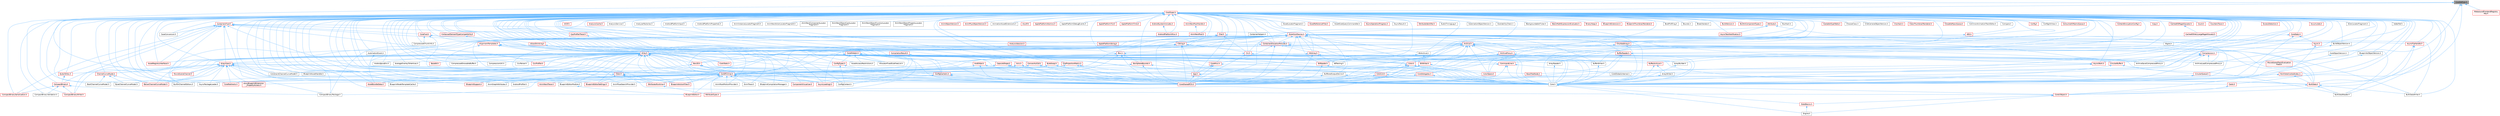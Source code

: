 digraph "CoreDefines.h"
{
 // INTERACTIVE_SVG=YES
 // LATEX_PDF_SIZE
  bgcolor="transparent";
  edge [fontname=Helvetica,fontsize=10,labelfontname=Helvetica,labelfontsize=10];
  node [fontname=Helvetica,fontsize=10,shape=box,height=0.2,width=0.4];
  Node1 [id="Node000001",label="CoreDefines.h",height=0.2,width=0.4,color="gray40", fillcolor="grey60", style="filled", fontcolor="black",tooltip=" "];
  Node1 -> Node2 [id="edge1_Node000001_Node000002",dir="back",color="steelblue1",style="solid",tooltip=" "];
  Node2 [id="Node000002",label="Core.h",height=0.2,width=0.4,color="grey40", fillcolor="white", style="filled",URL="$d6/dd7/Core_8h.html",tooltip=" "];
  Node2 -> Node3 [id="edge2_Node000002_Node000003",dir="back",color="steelblue1",style="solid",tooltip=" "];
  Node3 [id="Node000003",label="CoreUObject.h",height=0.2,width=0.4,color="red", fillcolor="#FFF0F0", style="filled",URL="$d0/ded/CoreUObject_8h.html",tooltip=" "];
  Node3 -> Node4 [id="edge3_Node000003_Node000004",dir="back",color="steelblue1",style="solid",tooltip=" "];
  Node4 [id="Node000004",label="Engine.h",height=0.2,width=0.4,color="grey40", fillcolor="white", style="filled",URL="$d1/d34/Public_2Engine_8h.html",tooltip=" "];
  Node3 -> Node6 [id="edge4_Node000003_Node000006",dir="back",color="steelblue1",style="solid",tooltip=" "];
  Node6 [id="Node000006",label="SlateBasics.h",height=0.2,width=0.4,color="red", fillcolor="#FFF0F0", style="filled",URL="$da/d2f/SlateBasics_8h.html",tooltip=" "];
  Node6 -> Node4 [id="edge5_Node000006_Node000004",dir="back",color="steelblue1",style="solid",tooltip=" "];
  Node2 -> Node4 [id="edge6_Node000002_Node000004",dir="back",color="steelblue1",style="solid",tooltip=" "];
  Node2 -> Node6 [id="edge7_Node000002_Node000006",dir="back",color="steelblue1",style="solid",tooltip=" "];
  Node1 -> Node11 [id="edge8_Node000001_Node000011",dir="back",color="steelblue1",style="solid",tooltip=" "];
  Node11 [id="Node000011",label="CoreTypes.h",height=0.2,width=0.4,color="red", fillcolor="#FFF0F0", style="filled",URL="$dc/dec/CoreTypes_8h.html",tooltip=" "];
  Node11 -> Node12 [id="edge9_Node000011_Node000012",dir="back",color="steelblue1",style="solid",tooltip=" "];
  Node12 [id="Node000012",label="ABTesting.h",height=0.2,width=0.4,color="grey40", fillcolor="white", style="filled",URL="$d6/dec/ABTesting_8h.html",tooltip=" "];
  Node11 -> Node13 [id="edge10_Node000011_Node000013",dir="back",color="steelblue1",style="solid",tooltip=" "];
  Node13 [id="Node000013",label="AES.h",height=0.2,width=0.4,color="red", fillcolor="#FFF0F0", style="filled",URL="$d9/d83/AES_8h.html",tooltip=" "];
  Node13 -> Node14 [id="edge11_Node000013_Node000014",dir="back",color="steelblue1",style="solid",tooltip=" "];
  Node14 [id="Node000014",label="CoreDelegates.h",height=0.2,width=0.4,color="red", fillcolor="#FFF0F0", style="filled",URL="$d9/dc2/CoreDelegates_8h.html",tooltip=" "];
  Node14 -> Node2 [id="edge12_Node000014_Node000002",dir="back",color="steelblue1",style="solid",tooltip=" "];
  Node14 -> Node17 [id="edge13_Node000014_Node000017",dir="back",color="steelblue1",style="solid",tooltip=" "];
  Node17 [id="Node000017",label="CoreSharedPCH.h",height=0.2,width=0.4,color="red", fillcolor="#FFF0F0", style="filled",URL="$d8/de5/CoreSharedPCH_8h.html",tooltip=" "];
  Node11 -> Node604 [id="edge14_Node000011_Node000604",dir="back",color="steelblue1",style="solid",tooltip=" "];
  Node604 [id="Node000604",label="AccessDetection.h",height=0.2,width=0.4,color="red", fillcolor="#FFF0F0", style="filled",URL="$d3/db5/AccessDetection_8h.html",tooltip=" "];
  Node11 -> Node3450 [id="edge15_Node000011_Node003450",dir="back",color="steelblue1",style="solid",tooltip=" "];
  Node3450 [id="Node003450",label="Accumulate.h",height=0.2,width=0.4,color="red", fillcolor="#FFF0F0", style="filled",URL="$dd/dc9/Accumulate_8h.html",tooltip=" "];
  Node11 -> Node3473 [id="edge16_Node000011_Node003473",dir="back",color="steelblue1",style="solid",tooltip=" "];
  Node3473 [id="Node003473",label="ActorLocatorFragment.h",height=0.2,width=0.4,color="grey40", fillcolor="white", style="filled",URL="$d5/db5/ActorLocatorFragment_8h.html",tooltip=" "];
  Node11 -> Node3474 [id="edge17_Node000011_Node003474",dir="back",color="steelblue1",style="solid",tooltip=" "];
  Node3474 [id="Node003474",label="AdderRef.h",height=0.2,width=0.4,color="grey40", fillcolor="white", style="filled",URL="$d5/d37/AdderRef_8h.html",tooltip=" "];
  Node11 -> Node3475 [id="edge18_Node000011_Node003475",dir="back",color="steelblue1",style="solid",tooltip=" "];
  Node3475 [id="Node003475",label="AlignmentTemplates.h",height=0.2,width=0.4,color="red", fillcolor="#FFF0F0", style="filled",URL="$dd/d32/AlignmentTemplates_8h.html",tooltip=" "];
  Node3475 -> Node3476 [id="edge19_Node003475_Node003476",dir="back",color="steelblue1",style="solid",tooltip=" "];
  Node3476 [id="Node003476",label="Array.h",height=0.2,width=0.4,color="red", fillcolor="#FFF0F0", style="filled",URL="$df/dd0/Array_8h.html",tooltip=" "];
  Node3476 -> Node12 [id="edge20_Node003476_Node000012",dir="back",color="steelblue1",style="solid",tooltip=" "];
  Node3476 -> Node3480 [id="edge21_Node003476_Node003480",dir="back",color="steelblue1",style="solid",tooltip=" "];
  Node3480 [id="Node003480",label="AndroidJavaEnv.h",height=0.2,width=0.4,color="grey40", fillcolor="white", style="filled",URL="$d6/d94/AndroidJavaEnv_8h.html",tooltip=" "];
  Node3476 -> Node3483 [id="edge22_Node003476_Node003483",dir="back",color="steelblue1",style="solid",tooltip=" "];
  Node3483 [id="Node003483",label="AnimGraphAttributes.h",height=0.2,width=0.4,color="grey40", fillcolor="white", style="filled",URL="$d3/d40/AnimGraphAttributes_8h.html",tooltip=" "];
  Node3476 -> Node3486 [id="edge23_Node003476_Node003486",dir="back",color="steelblue1",style="solid",tooltip=" "];
  Node3486 [id="Node003486",label="App.h",height=0.2,width=0.4,color="red", fillcolor="#FFF0F0", style="filled",URL="$de/d8b/App_8h.html",tooltip=" "];
  Node3486 -> Node2 [id="edge24_Node003486_Node000002",dir="back",color="steelblue1",style="solid",tooltip=" "];
  Node3486 -> Node17 [id="edge25_Node003486_Node000017",dir="back",color="steelblue1",style="solid",tooltip=" "];
  Node3476 -> Node3498 [id="edge26_Node003476_Node003498",dir="back",color="steelblue1",style="solid",tooltip=" "];
  Node3498 [id="Node003498",label="ArchiveLoadCompressedProxy.h",height=0.2,width=0.4,color="grey40", fillcolor="white", style="filled",URL="$d0/deb/ArchiveLoadCompressedProxy_8h.html",tooltip=" "];
  Node3476 -> Node3500 [id="edge27_Node003476_Node003500",dir="back",color="steelblue1",style="solid",tooltip=" "];
  Node3500 [id="Node003500",label="ArchiveSaveCompressedProxy.h",height=0.2,width=0.4,color="grey40", fillcolor="white", style="filled",URL="$d4/dee/ArchiveSaveCompressedProxy_8h.html",tooltip=" "];
  Node3476 -> Node3508 [id="edge28_Node003476_Node003508",dir="back",color="steelblue1",style="solid",tooltip=" "];
  Node3508 [id="Node003508",label="ArrayBuilder.h",height=0.2,width=0.4,color="grey40", fillcolor="white", style="filled",URL="$d1/d4b/ArrayBuilder_8h.html",tooltip=" "];
  Node3508 -> Node2 [id="edge29_Node003508_Node000002",dir="back",color="steelblue1",style="solid",tooltip=" "];
  Node3476 -> Node3509 [id="edge30_Node003476_Node003509",dir="back",color="steelblue1",style="solid",tooltip=" "];
  Node3509 [id="Node003509",label="ArrayReader.h",height=0.2,width=0.4,color="grey40", fillcolor="white", style="filled",URL="$d8/d40/ArrayReader_8h.html",tooltip=" "];
  Node3509 -> Node2 [id="edge31_Node003509_Node000002",dir="back",color="steelblue1",style="solid",tooltip=" "];
  Node3476 -> Node3510 [id="edge32_Node003476_Node003510",dir="back",color="steelblue1",style="solid",tooltip=" "];
  Node3510 [id="Node003510",label="ArrayView.h",height=0.2,width=0.4,color="red", fillcolor="#FFF0F0", style="filled",URL="$d7/df4/ArrayView_8h.html",tooltip=" "];
  Node3510 -> Node3511 [id="edge33_Node003510_Node003511",dir="back",color="steelblue1",style="solid",tooltip=" "];
  Node3511 [id="Node003511",label="AnimBlueprintExtension\l_PropertyAccess.h",height=0.2,width=0.4,color="red", fillcolor="#FFF0F0", style="filled",URL="$d2/db8/AnimBlueprintExtension__PropertyAccess_8h.html",tooltip=" "];
  Node3510 -> Node3649 [id="edge34_Node003510_Node003649",dir="back",color="steelblue1",style="solid",tooltip=" "];
  Node3649 [id="Node003649",label="AsyncLoading2.h",height=0.2,width=0.4,color="red", fillcolor="#FFF0F0", style="filled",URL="$dd/db7/AsyncLoading2_8h.html",tooltip=" "];
  Node3510 -> Node3651 [id="edge35_Node003510_Node003651",dir="back",color="steelblue1",style="solid",tooltip=" "];
  Node3651 [id="Node003651",label="AsyncPackageLoader.h",height=0.2,width=0.4,color="grey40", fillcolor="white", style="filled",URL="$d6/de5/AsyncPackageLoader_8h.html",tooltip=" "];
  Node3510 -> Node3653 [id="edge36_Node003510_Node003653",dir="back",color="steelblue1",style="solid",tooltip=" "];
  Node3653 [id="Node003653",label="AttributesRuntime.h",height=0.2,width=0.4,color="red", fillcolor="#FFF0F0", style="filled",URL="$dc/dc1/AttributesRuntime_8h.html",tooltip=" "];
  Node3653 -> Node3675 [id="edge37_Node003653_Node003675",dir="back",color="steelblue1",style="solid",tooltip=" "];
  Node3675 [id="Node003675",label="AttributeTypes.h",height=0.2,width=0.4,color="red", fillcolor="#FFF0F0", style="filled",URL="$db/d70/AttributeTypes_8h.html",tooltip=" "];
  Node3510 -> Node3679 [id="edge38_Node003510_Node003679",dir="back",color="steelblue1",style="solid",tooltip=" "];
  Node3679 [id="Node003679",label="BezierChannelCurveModel.h",height=0.2,width=0.4,color="red", fillcolor="#FFF0F0", style="filled",URL="$d3/d63/BezierChannelCurveModel_8h.html",tooltip=" "];
  Node3510 -> Node3683 [id="edge39_Node003510_Node003683",dir="back",color="steelblue1",style="solid",tooltip=" "];
  Node3683 [id="Node003683",label="BlueprintAssetHandler.h",height=0.2,width=0.4,color="grey40", fillcolor="white", style="filled",URL="$d0/d84/BlueprintAssetHandler_8h.html",tooltip=" "];
  Node3510 -> Node3684 [id="edge40_Node003510_Node003684",dir="back",color="steelblue1",style="solid",tooltip=" "];
  Node3684 [id="Node003684",label="BoolChannelCurveModel.h",height=0.2,width=0.4,color="grey40", fillcolor="white", style="filled",URL="$d0/d51/BoolChannelCurveModel_8h.html",tooltip=" "];
  Node3510 -> Node3687 [id="edge41_Node003510_Node003687",dir="back",color="steelblue1",style="solid",tooltip=" "];
  Node3687 [id="Node003687",label="ByteChannelCurveModel.h",height=0.2,width=0.4,color="grey40", fillcolor="white", style="filled",URL="$d8/d3d/ByteChannelCurveModel_8h.html",tooltip=" "];
  Node3510 -> Node3688 [id="edge42_Node003510_Node003688",dir="back",color="steelblue1",style="solid",tooltip=" "];
  Node3688 [id="Node003688",label="BytesToHex.h",height=0.2,width=0.4,color="red", fillcolor="#FFF0F0", style="filled",URL="$d0/d85/BytesToHex_8h.html",tooltip=" "];
  Node3688 -> Node3717 [id="edge43_Node003688_Node003717",dir="back",color="steelblue1",style="solid",tooltip=" "];
  Node3717 [id="Node003717",label="CompactBinary.h",height=0.2,width=0.4,color="red", fillcolor="#FFF0F0", style="filled",URL="$da/d73/CompactBinary_8h.html",tooltip=" "];
  Node3717 -> Node3719 [id="edge44_Node003717_Node003719",dir="back",color="steelblue1",style="solid",tooltip=" "];
  Node3719 [id="Node003719",label="CompactBinaryPackage.h",height=0.2,width=0.4,color="grey40", fillcolor="white", style="filled",URL="$de/d7e/CompactBinaryPackage_8h.html",tooltip=" "];
  Node3717 -> Node3720 [id="edge45_Node003717_Node003720",dir="back",color="steelblue1",style="solid",tooltip=" "];
  Node3720 [id="Node003720",label="CompactBinarySerialization.h",height=0.2,width=0.4,color="red", fillcolor="#FFF0F0", style="filled",URL="$d5/da9/CompactBinarySerialization_8h.html",tooltip=" "];
  Node3717 -> Node3721 [id="edge46_Node003717_Node003721",dir="back",color="steelblue1",style="solid",tooltip=" "];
  Node3721 [id="Node003721",label="CompactBinaryValidation.h",height=0.2,width=0.4,color="grey40", fillcolor="white", style="filled",URL="$d8/d9c/CompactBinaryValidation_8h.html",tooltip=" "];
  Node3717 -> Node3723 [id="edge47_Node003717_Node003723",dir="back",color="steelblue1",style="solid",tooltip=" "];
  Node3723 [id="Node003723",label="CompactBinaryWriter.h",height=0.2,width=0.4,color="red", fillcolor="#FFF0F0", style="filled",URL="$d1/d47/CompactBinaryWriter_8h.html",tooltip=" "];
  Node3510 -> Node4180 [id="edge48_Node003510_Node004180",dir="back",color="steelblue1",style="solid",tooltip=" "];
  Node4180 [id="Node004180",label="ChannelCurveModel.h",height=0.2,width=0.4,color="red", fillcolor="#FFF0F0", style="filled",URL="$de/dfa/ChannelCurveModel_8h.html",tooltip=" "];
  Node4180 -> Node3679 [id="edge49_Node004180_Node003679",dir="back",color="steelblue1",style="solid",tooltip=" "];
  Node4180 -> Node3684 [id="edge50_Node004180_Node003684",dir="back",color="steelblue1",style="solid",tooltip=" "];
  Node4180 -> Node3687 [id="edge51_Node004180_Node003687",dir="back",color="steelblue1",style="solid",tooltip=" "];
  Node3510 -> Node1597 [id="edge52_Node003510_Node001597",dir="back",color="steelblue1",style="solid",tooltip=" "];
  Node1597 [id="Node001597",label="ConstraintChannelCurveModel.h",height=0.2,width=0.4,color="grey40", fillcolor="white", style="filled",URL="$d9/d5f/ConstraintChannelCurveModel_8h.html",tooltip=" "];
  Node3510 -> Node2 [id="edge53_Node003510_Node000002",dir="back",color="steelblue1",style="solid",tooltip=" "];
  Node3510 -> Node14 [id="edge54_Node003510_Node000014",dir="back",color="steelblue1",style="solid",tooltip=" "];
  Node3510 -> Node4752 [id="edge55_Node003510_Node004752",dir="back",color="steelblue1",style="solid",tooltip=" "];
  Node4752 [id="Node004752",label="CoreRedirects.h",height=0.2,width=0.4,color="red", fillcolor="#FFF0F0", style="filled",URL="$d1/d15/CoreRedirects_8h.html",tooltip=" "];
  Node3510 -> Node17 [id="edge56_Node003510_Node000017",dir="back",color="steelblue1",style="solid",tooltip=" "];
  Node3510 -> Node5571 [id="edge57_Node003510_Node005571",dir="back",color="steelblue1",style="solid",tooltip=" "];
  Node5571 [id="Node005571",label="MovieSceneChannel.h",height=0.2,width=0.4,color="red", fillcolor="#FFF0F0", style="filled",URL="$d4/d41/MovieSceneChannel_8h.html",tooltip=" "];
  Node3476 -> Node5087 [id="edge58_Node003476_Node005087",dir="back",color="steelblue1",style="solid",tooltip=" "];
  Node5087 [id="Node005087",label="AssetBundleData.h",height=0.2,width=0.4,color="red", fillcolor="#FFF0F0", style="filled",URL="$df/d47/AssetBundleData_8h.html",tooltip=" "];
  Node3476 -> Node6503 [id="edge59_Node003476_Node006503",dir="back",color="steelblue1",style="solid",tooltip=" "];
  Node6503 [id="Node006503",label="AssetRegistryInterface.h",height=0.2,width=0.4,color="red", fillcolor="#FFF0F0", style="filled",URL="$d5/d26/AssetRegistryInterface_8h.html",tooltip=" "];
  Node3476 -> Node3649 [id="edge60_Node003476_Node003649",dir="back",color="steelblue1",style="solid",tooltip=" "];
  Node3476 -> Node8400 [id="edge61_Node003476_Node008400",dir="back",color="steelblue1",style="solid",tooltip=" "];
  Node8400 [id="Node008400",label="AverageOverlayToVertices.h",height=0.2,width=0.4,color="grey40", fillcolor="white", style="filled",URL="$d8/d66/AverageOverlayToVertices_8h.html",tooltip=" "];
  Node3476 -> Node8401 [id="edge62_Node003476_Node008401",dir="back",color="steelblue1",style="solid",tooltip=" "];
  Node8401 [id="Node008401",label="Base64.h",height=0.2,width=0.4,color="red", fillcolor="#FFF0F0", style="filled",URL="$d1/dbd/Base64_8h.html",tooltip=" "];
  Node3476 -> Node3679 [id="edge63_Node003476_Node003679",dir="back",color="steelblue1",style="solid",tooltip=" "];
  Node3476 -> Node8504 [id="edge64_Node003476_Node008504",dir="back",color="steelblue1",style="solid",tooltip=" "];
  Node8504 [id="Node008504",label="BitReader.h",height=0.2,width=0.4,color="red", fillcolor="#FFF0F0", style="filled",URL="$dd/d8b/BitReader_8h.html",tooltip=" "];
  Node8504 -> Node2 [id="edge65_Node008504_Node000002",dir="back",color="steelblue1",style="solid",tooltip=" "];
  Node8504 -> Node17 [id="edge66_Node008504_Node000017",dir="back",color="steelblue1",style="solid",tooltip=" "];
  Node3476 -> Node8506 [id="edge67_Node003476_Node008506",dir="back",color="steelblue1",style="solid",tooltip=" "];
  Node8506 [id="Node008506",label="BitWriter.h",height=0.2,width=0.4,color="red", fillcolor="#FFF0F0", style="filled",URL="$d5/d10/BitWriter_8h.html",tooltip=" "];
  Node8506 -> Node2 [id="edge68_Node008506_Node000002",dir="back",color="steelblue1",style="solid",tooltip=" "];
  Node8506 -> Node17 [id="edge69_Node008506_Node000017",dir="back",color="steelblue1",style="solid",tooltip=" "];
  Node3476 -> Node618 [id="edge70_Node003476_Node000618",dir="back",color="steelblue1",style="solid",tooltip=" "];
  Node618 [id="Node000618",label="BlueprintActionFilter.h",height=0.2,width=0.4,color="red", fillcolor="#FFF0F0", style="filled",URL="$d5/d2a/BlueprintActionFilter_8h.html",tooltip=" "];
  Node3476 -> Node3683 [id="edge71_Node003476_Node003683",dir="back",color="steelblue1",style="solid",tooltip=" "];
  Node3476 -> Node28 [id="edge72_Node003476_Node000028",dir="back",color="steelblue1",style="solid",tooltip=" "];
  Node28 [id="Node000028",label="BlueprintEditor.h",height=0.2,width=0.4,color="red", fillcolor="#FFF0F0", style="filled",URL="$df/d7d/BlueprintEditor_8h.html",tooltip=" "];
  Node3476 -> Node226 [id="edge73_Node003476_Node000226",dir="back",color="steelblue1",style="solid",tooltip=" "];
  Node226 [id="Node000226",label="BlueprintEditorModule.h",height=0.2,width=0.4,color="grey40", fillcolor="white", style="filled",URL="$df/d39/BlueprintEditorModule_8h.html",tooltip=" "];
  Node226 -> Node28 [id="edge74_Node000226_Node000028",dir="back",color="steelblue1",style="solid",tooltip=" "];
  Node3476 -> Node536 [id="edge75_Node003476_Node000536",dir="back",color="steelblue1",style="solid",tooltip=" "];
  Node536 [id="Node000536",label="BlueprintEditorSettings.h",height=0.2,width=0.4,color="red", fillcolor="#FFF0F0", style="filled",URL="$d4/dbc/BlueprintEditorSettings_8h.html",tooltip=" "];
  Node3476 -> Node631 [id="edge76_Node003476_Node000631",dir="back",color="steelblue1",style="solid",tooltip=" "];
  Node631 [id="Node000631",label="BlueprintNodeTemplateCache.h",height=0.2,width=0.4,color="grey40", fillcolor="white", style="filled",URL="$d7/d87/BlueprintNodeTemplateCache_8h.html",tooltip=" "];
  Node3476 -> Node5071 [id="edge77_Node003476_Node005071",dir="back",color="steelblue1",style="solid",tooltip=" "];
  Node5071 [id="Node005071",label="BlueprintSupport.h",height=0.2,width=0.4,color="red", fillcolor="#FFF0F0", style="filled",URL="$d1/d6c/BlueprintSupport_8h.html",tooltip=" "];
  Node3476 -> Node6515 [id="edge78_Node003476_Node006515",dir="back",color="steelblue1",style="solid",tooltip=" "];
  Node6515 [id="Node006515",label="Box2D.h",height=0.2,width=0.4,color="red", fillcolor="#FFF0F0", style="filled",URL="$d3/d1c/Box2D_8h.html",tooltip=" "];
  Node6515 -> Node5084 [id="edge79_Node006515_Node005084",dir="back",color="steelblue1",style="solid",tooltip=" "];
  Node5084 [id="Node005084",label="Class.h",height=0.2,width=0.4,color="red", fillcolor="#FFF0F0", style="filled",URL="$d4/d05/Class_8h.html",tooltip=" "];
  Node5084 -> Node5087 [id="edge80_Node005084_Node005087",dir="back",color="steelblue1",style="solid",tooltip=" "];
  Node5084 -> Node3653 [id="edge81_Node005084_Node003653",dir="back",color="steelblue1",style="solid",tooltip=" "];
  Node5084 -> Node618 [id="edge82_Node005084_Node000618",dir="back",color="steelblue1",style="solid",tooltip=" "];
  Node5084 -> Node536 [id="edge83_Node005084_Node000536",dir="back",color="steelblue1",style="solid",tooltip=" "];
  Node5084 -> Node1827 [id="edge84_Node005084_Node001827",dir="back",color="steelblue1",style="solid",tooltip=" "];
  Node1827 [id="Node001827",label="BuiltInChannelEditors.h",height=0.2,width=0.4,color="grey40", fillcolor="white", style="filled",URL="$df/daf/BuiltInChannelEditors_8h.html",tooltip=" "];
  Node5084 -> Node5130 [id="edge85_Node005084_Node005130",dir="back",color="steelblue1",style="solid",tooltip=" "];
  Node5130 [id="Node005130",label="Casts.h",height=0.2,width=0.4,color="red", fillcolor="#FFF0F0", style="filled",URL="$d4/d55/Casts_8h.html",tooltip=" "];
  Node5130 -> Node3 [id="edge86_Node005130_Node000003",dir="back",color="steelblue1",style="solid",tooltip=" "];
  Node5084 -> Node3 [id="edge87_Node005084_Node000003",dir="back",color="steelblue1",style="solid",tooltip=" "];
  Node6515 -> Node2 [id="edge88_Node006515_Node000002",dir="back",color="steelblue1",style="solid",tooltip=" "];
  Node6515 -> Node6604 [id="edge89_Node006515_Node006604",dir="back",color="steelblue1",style="solid",tooltip=" "];
  Node6604 [id="Node006604",label="CoreMinimal.h",height=0.2,width=0.4,color="red", fillcolor="#FFF0F0", style="filled",URL="$d7/d67/CoreMinimal_8h.html",tooltip=" "];
  Node6604 -> Node6624 [id="edge90_Node006604_Node006624",dir="back",color="steelblue1",style="solid",tooltip=" "];
  Node6624 [id="Node006624",label="AndroidProfiler.h",height=0.2,width=0.4,color="grey40", fillcolor="white", style="filled",URL="$dc/dbe/AndroidProfiler_8h.html",tooltip=" "];
  Node6604 -> Node3511 [id="edge91_Node006604_Node003511",dir="back",color="steelblue1",style="solid",tooltip=" "];
  Node6604 -> Node3483 [id="edge92_Node006604_Node003483",dir="back",color="steelblue1",style="solid",tooltip=" "];
  Node6604 -> Node2576 [id="edge93_Node006604_Node002576",dir="back",color="steelblue1",style="solid",tooltip=" "];
  Node2576 [id="Node002576",label="AnimNextTrace.h",height=0.2,width=0.4,color="red", fillcolor="#FFF0F0", style="filled",URL="$d5/d1d/AnimNextTrace_8h.html",tooltip=" "];
  Node6604 -> Node6652 [id="edge94_Node006604_Node006652",dir="back",color="steelblue1",style="solid",tooltip=" "];
  Node6652 [id="Node006652",label="AnimPoseSearchProvider.h",height=0.2,width=0.4,color="grey40", fillcolor="white", style="filled",URL="$da/deb/AnimPoseSearchProvider_8h.html",tooltip=" "];
  Node6604 -> Node6655 [id="edge95_Node006604_Node006655",dir="back",color="steelblue1",style="solid",tooltip=" "];
  Node6655 [id="Node006655",label="AnimRootMotionProvider.h",height=0.2,width=0.4,color="grey40", fillcolor="white", style="filled",URL="$d8/dcb/AnimRootMotionProvider_8h.html",tooltip=" "];
  Node6604 -> Node2577 [id="edge96_Node006604_Node002577",dir="back",color="steelblue1",style="solid",tooltip=" "];
  Node2577 [id="Node002577",label="AnimTrace.h",height=0.2,width=0.4,color="grey40", fillcolor="white", style="filled",URL="$dd/d95/AnimTrace_8h.html",tooltip=" "];
  Node6604 -> Node3649 [id="edge97_Node006604_Node003649",dir="back",color="steelblue1",style="solid",tooltip=" "];
  Node6604 -> Node3651 [id="edge98_Node006604_Node003651",dir="back",color="steelblue1",style="solid",tooltip=" "];
  Node6604 -> Node3675 [id="edge99_Node006604_Node003675",dir="back",color="steelblue1",style="solid",tooltip=" "];
  Node6604 -> Node618 [id="edge100_Node006604_Node000618",dir="back",color="steelblue1",style="solid",tooltip=" "];
  Node6604 -> Node2720 [id="edge101_Node006604_Node002720",dir="back",color="steelblue1",style="solid",tooltip=" "];
  Node2720 [id="Node002720",label="BlueprintCompilationManager.h",height=0.2,width=0.4,color="grey40", fillcolor="white", style="filled",URL="$dd/db0/BlueprintCompilationManager_8h.html",tooltip=" "];
  Node6604 -> Node28 [id="edge102_Node006604_Node000028",dir="back",color="steelblue1",style="solid",tooltip=" "];
  Node6604 -> Node226 [id="edge103_Node006604_Node000226",dir="back",color="steelblue1",style="solid",tooltip=" "];
  Node6604 -> Node536 [id="edge104_Node006604_Node000536",dir="back",color="steelblue1",style="solid",tooltip=" "];
  Node6604 -> Node631 [id="edge105_Node006604_Node000631",dir="back",color="steelblue1",style="solid",tooltip=" "];
  Node6604 -> Node5071 [id="edge106_Node006604_Node005071",dir="back",color="steelblue1",style="solid",tooltip=" "];
  Node6604 -> Node3816 [id="edge107_Node006604_Node003816",dir="back",color="steelblue1",style="solid",tooltip=" "];
  Node3816 [id="Node003816",label="BulkData.h",height=0.2,width=0.4,color="red", fillcolor="#FFF0F0", style="filled",URL="$d4/d8e/BulkData_8h.html",tooltip=" "];
  Node3816 -> Node3817 [id="edge108_Node003816_Node003817",dir="back",color="steelblue1",style="solid",tooltip=" "];
  Node3817 [id="Node003817",label="BulkDataReader.h",height=0.2,width=0.4,color="grey40", fillcolor="white", style="filled",URL="$d4/d9b/BulkDataReader_8h.html",tooltip=" "];
  Node3816 -> Node3818 [id="edge109_Node003816_Node003818",dir="back",color="steelblue1",style="solid",tooltip=" "];
  Node3818 [id="Node003818",label="BulkDataWriter.h",height=0.2,width=0.4,color="grey40", fillcolor="white", style="filled",URL="$dc/dcb/BulkDataWriter_8h.html",tooltip=" "];
  Node3816 -> Node3 [id="edge110_Node003816_Node000003",dir="back",color="steelblue1",style="solid",tooltip=" "];
  Node6604 -> Node2468 [id="edge111_Node006604_Node002468",dir="back",color="steelblue1",style="solid",tooltip=" "];
  Node2468 [id="Node002468",label="ComponentVisualizer.h",height=0.2,width=0.4,color="red", fillcolor="#FFF0F0", style="filled",URL="$d3/d9b/ComponentVisualizer_8h.html",tooltip=" "];
  Node6604 -> Node2 [id="edge112_Node006604_Node000002",dir="back",color="steelblue1",style="solid",tooltip=" "];
  Node6604 -> Node4752 [id="edge113_Node006604_Node004752",dir="back",color="steelblue1",style="solid",tooltip=" "];
  Node6604 -> Node17 [id="edge114_Node006604_Node000017",dir="back",color="steelblue1",style="solid",tooltip=" "];
  Node6515 -> Node17 [id="edge115_Node006515_Node000017",dir="back",color="steelblue1",style="solid",tooltip=" "];
  Node3476 -> Node7681 [id="edge116_Node003476_Node007681",dir="back",color="steelblue1",style="solid",tooltip=" "];
  Node7681 [id="Node007681",label="BufferArchive.h",height=0.2,width=0.4,color="red", fillcolor="#FFF0F0", style="filled",URL="$df/d5a/BufferArchive_8h.html",tooltip=" "];
  Node7681 -> Node7682 [id="edge117_Node007681_Node007682",dir="back",color="steelblue1",style="solid",tooltip=" "];
  Node7682 [id="Node007682",label="ArrayWriter.h",height=0.2,width=0.4,color="grey40", fillcolor="white", style="filled",URL="$d3/df8/ArrayWriter_8h.html",tooltip=" "];
  Node7682 -> Node2 [id="edge118_Node007682_Node000002",dir="back",color="steelblue1",style="solid",tooltip=" "];
  Node7681 -> Node2 [id="edge119_Node007681_Node000002",dir="back",color="steelblue1",style="solid",tooltip=" "];
  Node3476 -> Node8349 [id="edge120_Node003476_Node008349",dir="back",color="steelblue1",style="solid",tooltip=" "];
  Node8349 [id="Node008349",label="BufferedOutputDevice.h",height=0.2,width=0.4,color="grey40", fillcolor="white", style="filled",URL="$d0/d9c/BufferedOutputDevice_8h.html",tooltip=" "];
  Node8349 -> Node2 [id="edge121_Node008349_Node000002",dir="back",color="steelblue1",style="solid",tooltip=" "];
  Node8349 -> Node17 [id="edge122_Node008349_Node000017",dir="back",color="steelblue1",style="solid",tooltip=" "];
  Node3476 -> Node1827 [id="edge123_Node003476_Node001827",dir="back",color="steelblue1",style="solid",tooltip=" "];
  Node3476 -> Node3816 [id="edge124_Node003476_Node003816",dir="back",color="steelblue1",style="solid",tooltip=" "];
  Node3476 -> Node4180 [id="edge125_Node003476_Node004180",dir="back",color="steelblue1",style="solid",tooltip=" "];
  Node3476 -> Node8510 [id="edge126_Node003476_Node008510",dir="back",color="steelblue1",style="solid",tooltip=" "];
  Node8510 [id="Node008510",label="CircularBuffer.h",height=0.2,width=0.4,color="red", fillcolor="#FFF0F0", style="filled",URL="$de/dc4/CircularBuffer_8h.html",tooltip=" "];
  Node8510 -> Node8511 [id="edge127_Node008510_Node008511",dir="back",color="steelblue1",style="solid",tooltip=" "];
  Node8511 [id="Node008511",label="CircularQueue.h",height=0.2,width=0.4,color="red", fillcolor="#FFF0F0", style="filled",URL="$d7/d38/CircularQueue_8h.html",tooltip=" "];
  Node8511 -> Node2 [id="edge128_Node008511_Node000002",dir="back",color="steelblue1",style="solid",tooltip=" "];
  Node8510 -> Node2 [id="edge129_Node008510_Node000002",dir="back",color="steelblue1",style="solid",tooltip=" "];
  Node3476 -> Node5084 [id="edge130_Node003476_Node005084",dir="back",color="steelblue1",style="solid",tooltip=" "];
  Node3476 -> Node8404 [id="edge131_Node003476_Node008404",dir="back",color="steelblue1",style="solid",tooltip=" "];
  Node8404 [id="Node008404",label="Color.h",height=0.2,width=0.4,color="red", fillcolor="#FFF0F0", style="filled",URL="$dd/dac/Color_8h.html",tooltip=" "];
  Node8404 -> Node6509 [id="edge132_Node008404_Node006509",dir="back",color="steelblue1",style="solid",tooltip=" "];
  Node6509 [id="Node006509",label="BaseTreeNode.h",height=0.2,width=0.4,color="red", fillcolor="#FFF0F0", style="filled",URL="$da/dbe/BaseTreeNode_8h.html",tooltip=" "];
  Node8404 -> Node28 [id="edge133_Node008404_Node000028",dir="back",color="steelblue1",style="solid",tooltip=" "];
  Node8404 -> Node8405 [id="edge134_Node008404_Node008405",dir="back",color="steelblue1",style="solid",tooltip=" "];
  Node8405 [id="Node008405",label="ColorList.h",height=0.2,width=0.4,color="red", fillcolor="#FFF0F0", style="filled",URL="$db/da1/ColorList_8h.html",tooltip=" "];
  Node8405 -> Node2 [id="edge135_Node008405_Node000002",dir="back",color="steelblue1",style="solid",tooltip=" "];
  Node8405 -> Node17 [id="edge136_Node008405_Node000017",dir="back",color="steelblue1",style="solid",tooltip=" "];
  Node8404 -> Node7962 [id="edge137_Node008404_Node007962",dir="back",color="steelblue1",style="solid",tooltip=" "];
  Node7962 [id="Node007962",label="ColorSpace.h",height=0.2,width=0.4,color="red", fillcolor="#FFF0F0", style="filled",URL="$de/d18/ColorSpace_8h.html",tooltip=" "];
  Node8404 -> Node4962 [id="edge138_Node008404_Node004962",dir="back",color="steelblue1",style="solid",tooltip=" "];
  Node4962 [id="Node004962",label="ConfigCacheIni.h",height=0.2,width=0.4,color="red", fillcolor="#FFF0F0", style="filled",URL="$dd/d3f/ConfigCacheIni_8h.html",tooltip=" "];
  Node4962 -> Node4963 [id="edge139_Node004962_Node004963",dir="back",color="steelblue1",style="solid",tooltip=" "];
  Node4963 [id="Node004963",label="ConfigContext.h",height=0.2,width=0.4,color="grey40", fillcolor="white", style="filled",URL="$d7/d2e/ConfigContext_8h.html",tooltip=" "];
  Node4962 -> Node2 [id="edge140_Node004962_Node000002",dir="back",color="steelblue1",style="solid",tooltip=" "];
  Node4962 -> Node17 [id="edge141_Node004962_Node000017",dir="back",color="steelblue1",style="solid",tooltip=" "];
  Node8404 -> Node2 [id="edge142_Node008404_Node000002",dir="back",color="steelblue1",style="solid",tooltip=" "];
  Node8404 -> Node17 [id="edge143_Node008404_Node000017",dir="back",color="steelblue1",style="solid",tooltip=" "];
  Node3476 -> Node8405 [id="edge144_Node003476_Node008405",dir="back",color="steelblue1",style="solid",tooltip=" "];
  Node3476 -> Node4910 [id="edge145_Node003476_Node004910",dir="back",color="steelblue1",style="solid",tooltip=" "];
  Node4910 [id="Node004910",label="CommandLine.h",height=0.2,width=0.4,color="red", fillcolor="#FFF0F0", style="filled",URL="$d9/d41/CommandLine_8h.html",tooltip=" "];
  Node4910 -> Node3486 [id="edge146_Node004910_Node003486",dir="back",color="steelblue1",style="solid",tooltip=" "];
  Node4910 -> Node2 [id="edge147_Node004910_Node000002",dir="back",color="steelblue1",style="solid",tooltip=" "];
  Node4910 -> Node4911 [id="edge148_Node004910_Node004911",dir="back",color="steelblue1",style="solid",tooltip=" "];
  Node4911 [id="Node004911",label="CoreGlobalsInternal.h",height=0.2,width=0.4,color="grey40", fillcolor="white", style="filled",URL="$d9/d9f/CoreGlobalsInternal_8h.html",tooltip=" "];
  Node4910 -> Node17 [id="edge149_Node004910_Node000017",dir="back",color="steelblue1",style="solid",tooltip=" "];
  Node3476 -> Node3719 [id="edge150_Node003476_Node003719",dir="back",color="steelblue1",style="solid",tooltip=" "];
  Node3476 -> Node3723 [id="edge151_Node003476_Node003723",dir="back",color="steelblue1",style="solid",tooltip=" "];
  Node3476 -> Node2468 [id="edge152_Node003476_Node002468",dir="back",color="steelblue1",style="solid",tooltip=" "];
  Node3476 -> Node7721 [id="edge153_Node003476_Node007721",dir="back",color="steelblue1",style="solid",tooltip=" "];
  Node7721 [id="Node007721",label="CompressedGrowableBuffer.h",height=0.2,width=0.4,color="grey40", fillcolor="white", style="filled",URL="$d0/dc7/CompressedGrowableBuffer_8h.html",tooltip=" "];
  Node3476 -> Node8515 [id="edge154_Node003476_Node008515",dir="back",color="steelblue1",style="solid",tooltip=" "];
  Node8515 [id="Node008515",label="CompressionUtil.h",height=0.2,width=0.4,color="grey40", fillcolor="white", style="filled",URL="$dc/d7e/CompressionUtil_8h.html",tooltip=" "];
  Node3476 -> Node4962 [id="edge155_Node003476_Node004962",dir="back",color="steelblue1",style="solid",tooltip=" "];
  Node3476 -> Node4963 [id="edge156_Node003476_Node004963",dir="back",color="steelblue1",style="solid",tooltip=" "];
  Node3476 -> Node7731 [id="edge157_Node003476_Node007731",dir="back",color="steelblue1",style="solid",tooltip=" "];
  Node7731 [id="Node007731",label="ConfigTypes.h",height=0.2,width=0.4,color="red", fillcolor="#FFF0F0", style="filled",URL="$df/da3/ConfigTypes_8h.html",tooltip=" "];
  Node7731 -> Node4962 [id="edge158_Node007731_Node004962",dir="back",color="steelblue1",style="solid",tooltip=" "];
  Node7731 -> Node4963 [id="edge159_Node007731_Node004963",dir="back",color="steelblue1",style="solid",tooltip=" "];
  Node3476 -> Node1597 [id="edge160_Node003476_Node001597",dir="back",color="steelblue1",style="solid",tooltip=" "];
  Node3476 -> Node7733 [id="edge161_Node003476_Node007733",dir="back",color="steelblue1",style="solid",tooltip=" "];
  Node7733 [id="Node007733",label="CookStats.h",height=0.2,width=0.4,color="red", fillcolor="#FFF0F0", style="filled",URL="$dc/d35/CookStats_8h.html",tooltip=" "];
  Node3476 -> Node2 [id="edge162_Node003476_Node000002",dir="back",color="steelblue1",style="solid",tooltip=" "];
  Node3476 -> Node14 [id="edge163_Node003476_Node000014",dir="back",color="steelblue1",style="solid",tooltip=" "];
  Node3476 -> Node6604 [id="edge164_Node003476_Node006604",dir="back",color="steelblue1",style="solid",tooltip=" "];
  Node3476 -> Node7734 [id="edge165_Node003476_Node007734",dir="back",color="steelblue1",style="solid",tooltip=" "];
  Node7734 [id="Node007734",label="CoreMisc.h",height=0.2,width=0.4,color="red", fillcolor="#FFF0F0", style="filled",URL="$d8/d97/CoreMisc_8h.html",tooltip=" "];
  Node7734 -> Node3486 [id="edge166_Node007734_Node003486",dir="back",color="steelblue1",style="solid",tooltip=" "];
  Node7734 -> Node2 [id="edge167_Node007734_Node000002",dir="back",color="steelblue1",style="solid",tooltip=" "];
  Node7734 -> Node17 [id="edge168_Node007734_Node000017",dir="back",color="steelblue1",style="solid",tooltip=" "];
  Node3476 -> Node4752 [id="edge169_Node003476_Node004752",dir="back",color="steelblue1",style="solid",tooltip=" "];
  Node3476 -> Node17 [id="edge170_Node003476_Node000017",dir="back",color="steelblue1",style="solid",tooltip=" "];
  Node3476 -> Node8517 [id="edge171_Node003476_Node008517",dir="back",color="steelblue1",style="solid",tooltip=" "];
  Node8517 [id="Node008517",label="CsvParser.h",height=0.2,width=0.4,color="grey40", fillcolor="white", style="filled",URL="$d2/d40/CsvParser_8h.html",tooltip=" "];
  Node3476 -> Node8092 [id="edge172_Node003476_Node008092",dir="back",color="steelblue1",style="solid",tooltip=" "];
  Node8092 [id="Node008092",label="CsvProfiler.h",height=0.2,width=0.4,color="red", fillcolor="#FFF0F0", style="filled",URL="$d1/d9f/CsvProfiler_8h.html",tooltip=" "];
  Node3476 -> Node5571 [id="edge173_Node003476_Node005571",dir="back",color="steelblue1",style="solid",tooltip=" "];
  Node3476 -> Node5584 [id="edge174_Node003476_Node005584",dir="back",color="steelblue1",style="solid",tooltip=" "];
  Node5584 [id="Node005584",label="MovieSceneTrackEvaluation\lField.h",height=0.2,width=0.4,color="red", fillcolor="#FFF0F0", style="filled",URL="$de/d20/MovieSceneTrackEvaluationField_8h.html",tooltip=" "];
  Node3475 -> Node5084 [id="edge175_Node003475_Node005084",dir="back",color="steelblue1",style="solid",tooltip=" "];
  Node3475 -> Node2 [id="edge176_Node003475_Node000002",dir="back",color="steelblue1",style="solid",tooltip=" "];
  Node3475 -> Node6604 [id="edge177_Node003475_Node006604",dir="back",color="steelblue1",style="solid",tooltip=" "];
  Node3475 -> Node17 [id="edge178_Node003475_Node000017",dir="back",color="steelblue1",style="solid",tooltip=" "];
  Node11 -> Node8572 [id="edge179_Node000011_Node008572",dir="back",color="steelblue1",style="solid",tooltip=" "];
  Node8572 [id="Node008572",label="AllOf.h",height=0.2,width=0.4,color="red", fillcolor="#FFF0F0", style="filled",URL="$db/d85/AllOf_8h.html",tooltip=" "];
  Node11 -> Node7728 [id="edge180_Node000011_Node007728",dir="back",color="steelblue1",style="solid",tooltip=" "];
  Node7728 [id="Node007728",label="AllocatorFixedSizeFreeList.h",height=0.2,width=0.4,color="grey40", fillcolor="white", style="filled",URL="$dd/d0d/AllocatorFixedSizeFreeList_8h.html",tooltip=" "];
  Node11 -> Node8573 [id="edge181_Node000011_Node008573",dir="back",color="steelblue1",style="solid",tooltip=" "];
  Node8573 [id="Node008573",label="AllowShrinking.h",height=0.2,width=0.4,color="red", fillcolor="#FFF0F0", style="filled",URL="$d7/d1a/AllowShrinking_8h.html",tooltip=" "];
  Node8573 -> Node3476 [id="edge182_Node008573_Node003476",dir="back",color="steelblue1",style="solid",tooltip=" "];
  Node11 -> Node8575 [id="edge183_Node000011_Node008575",dir="back",color="steelblue1",style="solid",tooltip=" "];
  Node8575 [id="Node008575",label="AnalysisCache.h",height=0.2,width=0.4,color="red", fillcolor="#FFF0F0", style="filled",URL="$db/d00/AnalysisCache_8h.html",tooltip=" "];
  Node11 -> Node7896 [id="edge184_Node000011_Node007896",dir="back",color="steelblue1",style="solid",tooltip=" "];
  Node7896 [id="Node007896",label="AnalysisService.h",height=0.2,width=0.4,color="grey40", fillcolor="white", style="filled",URL="$d0/dde/AnalysisService_8h.html",tooltip=" "];
  Node11 -> Node7897 [id="edge185_Node000011_Node007897",dir="back",color="steelblue1",style="solid",tooltip=" "];
  Node7897 [id="Node007897",label="AnalysisSession.h",height=0.2,width=0.4,color="red", fillcolor="#FFF0F0", style="filled",URL="$d2/dff/AnalysisSession_8h.html",tooltip=" "];
  Node11 -> Node7914 [id="edge186_Node000011_Node007914",dir="back",color="steelblue1",style="solid",tooltip=" "];
  Node7914 [id="Node007914",label="AnalyzerFactories.h",height=0.2,width=0.4,color="grey40", fillcolor="white", style="filled",URL="$dd/def/AnalyzerFactories_8h.html",tooltip=" "];
  Node11 -> Node8576 [id="edge187_Node000011_Node008576",dir="back",color="steelblue1",style="solid",tooltip=" "];
  Node8576 [id="Node008576",label="AndOrNot.h",height=0.2,width=0.4,color="red", fillcolor="#FFF0F0", style="filled",URL="$db/d0a/AndOrNot_8h.html",tooltip=" "];
  Node8576 -> Node2 [id="edge188_Node008576_Node000002",dir="back",color="steelblue1",style="solid",tooltip=" "];
  Node8576 -> Node6604 [id="edge189_Node008576_Node006604",dir="back",color="steelblue1",style="solid",tooltip=" "];
  Node8576 -> Node17 [id="edge190_Node008576_Node000017",dir="back",color="steelblue1",style="solid",tooltip=" "];
  Node11 -> Node3480 [id="edge191_Node000011_Node003480",dir="back",color="steelblue1",style="solid",tooltip=" "];
  Node11 -> Node5504 [id="edge192_Node000011_Node005504",dir="back",color="steelblue1",style="solid",tooltip=" "];
  Node5504 [id="Node005504",label="AndroidPlatformInput.h",height=0.2,width=0.4,color="grey40", fillcolor="white", style="filled",URL="$d9/d12/AndroidPlatformInput_8h.html",tooltip=" "];
  Node11 -> Node8806 [id="edge193_Node000011_Node008806",dir="back",color="steelblue1",style="solid",tooltip=" "];
  Node8806 [id="Node008806",label="AndroidPlatformMisc.h",height=0.2,width=0.4,color="red", fillcolor="#FFF0F0", style="filled",URL="$d0/d27/AndroidPlatformMisc_8h.html",tooltip=" "];
  Node11 -> Node8808 [id="edge194_Node000011_Node008808",dir="back",color="steelblue1",style="solid",tooltip=" "];
  Node8808 [id="Node008808",label="AndroidPlatformProperties.h",height=0.2,width=0.4,color="grey40", fillcolor="white", style="filled",URL="$d3/d5f/AndroidPlatformProperties_8h.html",tooltip=" "];
  Node11 -> Node6624 [id="edge195_Node000011_Node006624",dir="back",color="steelblue1",style="solid",tooltip=" "];
  Node11 -> Node8809 [id="edge196_Node000011_Node008809",dir="back",color="steelblue1",style="solid",tooltip=" "];
  Node8809 [id="Node008809",label="AndroidSystemIncludes.h",height=0.2,width=0.4,color="red", fillcolor="#FFF0F0", style="filled",URL="$d3/d6a/AndroidSystemIncludes_8h.html",tooltip=" "];
  Node8809 -> Node8806 [id="edge197_Node008809_Node008806",dir="back",color="steelblue1",style="solid",tooltip=" "];
  Node11 -> Node3511 [id="edge198_Node000011_Node003511",dir="back",color="steelblue1",style="solid",tooltip=" "];
  Node11 -> Node3483 [id="edge199_Node000011_Node003483",dir="back",color="steelblue1",style="solid",tooltip=" "];
  Node11 -> Node8811 [id="edge200_Node000011_Node008811",dir="back",color="steelblue1",style="solid",tooltip=" "];
  Node8811 [id="Node008811",label="AnimInstanceLocatorFragment.h",height=0.2,width=0.4,color="grey40", fillcolor="white", style="filled",URL="$d3/dd5/AnimInstanceLocatorFragment_8h.html",tooltip=" "];
  Node11 -> Node8812 [id="edge201_Node000011_Node008812",dir="back",color="steelblue1",style="solid",tooltip=" "];
  Node8812 [id="Node008812",label="AnimNextActorLocatorFragment.h",height=0.2,width=0.4,color="grey40", fillcolor="white", style="filled",URL="$d1/d8d/AnimNextActorLocatorFragment_8h.html",tooltip=" "];
  Node11 -> Node8813 [id="edge202_Node000011_Node008813",dir="back",color="steelblue1",style="solid",tooltip=" "];
  Node8813 [id="Node008813",label="AnimNextComponentLocator\lFragment.h",height=0.2,width=0.4,color="grey40", fillcolor="white", style="filled",URL="$dc/da7/AnimNextComponentLocatorFragment_8h.html",tooltip=" "];
  Node11 -> Node8814 [id="edge203_Node000011_Node008814",dir="back",color="steelblue1",style="solid",tooltip=" "];
  Node8814 [id="Node008814",label="AnimNextObjectCastLocator\lFragment.h",height=0.2,width=0.4,color="grey40", fillcolor="white", style="filled",URL="$d9/d7b/AnimNextObjectCastLocatorFragment_8h.html",tooltip=" "];
  Node11 -> Node8815 [id="edge204_Node000011_Node008815",dir="back",color="steelblue1",style="solid",tooltip=" "];
  Node8815 [id="Node008815",label="AnimNextObjectFunctionLocator\lFragment.h",height=0.2,width=0.4,color="grey40", fillcolor="white", style="filled",URL="$da/da8/AnimNextObjectFunctionLocatorFragment_8h.html",tooltip=" "];
  Node11 -> Node8816 [id="edge205_Node000011_Node008816",dir="back",color="steelblue1",style="solid",tooltip=" "];
  Node8816 [id="Node008816",label="AnimNextObjectPropertyLocator\lFragment.h",height=0.2,width=0.4,color="grey40", fillcolor="white", style="filled",URL="$d1/d43/AnimNextObjectPropertyLocatorFragment_8h.html",tooltip=" "];
  Node11 -> Node8465 [id="edge206_Node000011_Node008465",dir="back",color="steelblue1",style="solid",tooltip=" "];
  Node8465 [id="Node008465",label="AnimNextPool.h",height=0.2,width=0.4,color="red", fillcolor="#FFF0F0", style="filled",URL="$d6/d95/AnimNextPool_8h.html",tooltip=" "];
  Node11 -> Node8817 [id="edge207_Node000011_Node008817",dir="back",color="steelblue1",style="solid",tooltip=" "];
  Node8817 [id="Node008817",label="AnimNextPoolHandle.h",height=0.2,width=0.4,color="red", fillcolor="#FFF0F0", style="filled",URL="$d9/d55/AnimNextPoolHandle_8h.html",tooltip=" "];
  Node8817 -> Node8465 [id="edge208_Node008817_Node008465",dir="back",color="steelblue1",style="solid",tooltip=" "];
  Node11 -> Node2576 [id="edge209_Node000011_Node002576",dir="back",color="steelblue1",style="solid",tooltip=" "];
  Node11 -> Node8424 [id="edge210_Node000011_Node008424",dir="back",color="steelblue1",style="solid",tooltip=" "];
  Node8424 [id="Node008424",label="AnimObjectVersion.h",height=0.2,width=0.4,color="red", fillcolor="#FFF0F0", style="filled",URL="$dd/dfa/AnimObjectVersion_8h.html",tooltip=" "];
  Node11 -> Node8425 [id="edge211_Node000011_Node008425",dir="back",color="steelblue1",style="solid",tooltip=" "];
  Node8425 [id="Node008425",label="AnimPhysObjectVersion.h",height=0.2,width=0.4,color="red", fillcolor="#FFF0F0", style="filled",URL="$d9/d9e/AnimPhysObjectVersion_8h.html",tooltip=" "];
  Node11 -> Node6652 [id="edge212_Node000011_Node006652",dir="back",color="steelblue1",style="solid",tooltip=" "];
  Node11 -> Node6655 [id="edge213_Node000011_Node006655",dir="back",color="steelblue1",style="solid",tooltip=" "];
  Node11 -> Node2577 [id="edge214_Node000011_Node002577",dir="back",color="steelblue1",style="solid",tooltip=" "];
  Node11 -> Node3710 [id="edge215_Node000011_Node003710",dir="back",color="steelblue1",style="solid",tooltip=" "];
  Node3710 [id="Node003710",label="AnimationAssetExtensions.h",height=0.2,width=0.4,color="grey40", fillcolor="white", style="filled",URL="$d4/d37/AnimationAssetExtensions_8h.html",tooltip=" "];
  Node11 -> Node8736 [id="edge216_Node000011_Node008736",dir="back",color="steelblue1",style="solid",tooltip=" "];
  Node8736 [id="Node008736",label="AnyOf.h",height=0.2,width=0.4,color="red", fillcolor="#FFF0F0", style="filled",URL="$d9/dcd/Algo_2AnyOf_8h.html",tooltip=" "];
  Node11 -> Node3486 [id="edge217_Node000011_Node003486",dir="back",color="steelblue1",style="solid",tooltip=" "];
  Node11 -> Node8819 [id="edge218_Node000011_Node008819",dir="back",color="steelblue1",style="solid",tooltip=" "];
  Node8819 [id="Node008819",label="ApplePlatformAtomics.h",height=0.2,width=0.4,color="red", fillcolor="#FFF0F0", style="filled",URL="$dc/d59/ApplePlatformAtomics_8h.html",tooltip=" "];
  Node11 -> Node8281 [id="edge219_Node000011_Node008281",dir="back",color="steelblue1",style="solid",tooltip=" "];
  Node8281 [id="Node008281",label="ApplePlatformDebugEvents.h",height=0.2,width=0.4,color="grey40", fillcolor="white", style="filled",URL="$df/d0c/ApplePlatformDebugEvents_8h.html",tooltip=" "];
  Node11 -> Node8822 [id="edge220_Node000011_Node008822",dir="back",color="steelblue1",style="solid",tooltip=" "];
  Node8822 [id="Node008822",label="ApplePlatformString.h",height=0.2,width=0.4,color="red", fillcolor="#FFF0F0", style="filled",URL="$d9/d41/ApplePlatformString_8h.html",tooltip=" "];
  Node11 -> Node8825 [id="edge221_Node000011_Node008825",dir="back",color="steelblue1",style="solid",tooltip=" "];
  Node8825 [id="Node008825",label="ApplePlatformTLS.h",height=0.2,width=0.4,color="red", fillcolor="#FFF0F0", style="filled",URL="$de/dcb/ApplePlatformTLS_8h.html",tooltip=" "];
  Node11 -> Node8828 [id="edge222_Node000011_Node008828",dir="back",color="steelblue1",style="solid",tooltip=" "];
  Node8828 [id="Node008828",label="ApplePlatformTime.h",height=0.2,width=0.4,color="red", fillcolor="#FFF0F0", style="filled",URL="$d1/d47/ApplePlatformTime_8h.html",tooltip=" "];
  Node11 -> Node8659 [id="edge223_Node000011_Node008659",dir="back",color="steelblue1",style="solid",tooltip=" "];
  Node8659 [id="Node008659",label="Archive.h",height=0.2,width=0.4,color="red", fillcolor="#FFF0F0", style="filled",URL="$d7/d3b/Archive_8h.html",tooltip=" "];
  Node8659 -> Node3498 [id="edge224_Node008659_Node003498",dir="back",color="steelblue1",style="solid",tooltip=" "];
  Node8659 -> Node8660 [id="edge225_Node008659_Node008660",dir="back",color="steelblue1",style="solid",tooltip=" "];
  Node8660 [id="Node008660",label="ArchiveProxy.h",height=0.2,width=0.4,color="red", fillcolor="#FFF0F0", style="filled",URL="$dc/dda/ArchiveProxy_8h.html",tooltip=" "];
  Node8660 -> Node2 [id="edge226_Node008660_Node000002",dir="back",color="steelblue1",style="solid",tooltip=" "];
  Node8660 -> Node17 [id="edge227_Node008660_Node000017",dir="back",color="steelblue1",style="solid",tooltip=" "];
  Node8659 -> Node3500 [id="edge228_Node008659_Node003500",dir="back",color="steelblue1",style="solid",tooltip=" "];
  Node8659 -> Node3476 [id="edge229_Node008659_Node003476",dir="back",color="steelblue1",style="solid",tooltip=" "];
  Node8659 -> Node3649 [id="edge230_Node008659_Node003649",dir="back",color="steelblue1",style="solid",tooltip=" "];
  Node8659 -> Node8665 [id="edge231_Node008659_Node008665",dir="back",color="steelblue1",style="solid",tooltip=" "];
  Node8665 [id="Node008665",label="BitArchive.h",height=0.2,width=0.4,color="grey40", fillcolor="white", style="filled",URL="$dd/d81/BitArchive_8h.html",tooltip=" "];
  Node8665 -> Node8504 [id="edge232_Node008665_Node008504",dir="back",color="steelblue1",style="solid",tooltip=" "];
  Node8665 -> Node8506 [id="edge233_Node008665_Node008506",dir="back",color="steelblue1",style="solid",tooltip=" "];
  Node8659 -> Node8585 [id="edge234_Node008659_Node008585",dir="back",color="steelblue1",style="solid",tooltip=" "];
  Node8585 [id="Node008585",label="BitArray.h",height=0.2,width=0.4,color="red", fillcolor="#FFF0F0", style="filled",URL="$d1/de4/BitArray_8h.html",tooltip=" "];
  Node8585 -> Node12 [id="edge235_Node008585_Node000012",dir="back",color="steelblue1",style="solid",tooltip=" "];
  Node8585 -> Node2 [id="edge236_Node008585_Node000002",dir="back",color="steelblue1",style="solid",tooltip=" "];
  Node8585 -> Node6604 [id="edge237_Node008585_Node006604",dir="back",color="steelblue1",style="solid",tooltip=" "];
  Node8585 -> Node17 [id="edge238_Node008585_Node000017",dir="back",color="steelblue1",style="solid",tooltip=" "];
  Node8659 -> Node6515 [id="edge239_Node008659_Node006515",dir="back",color="steelblue1",style="solid",tooltip=" "];
  Node8659 -> Node8666 [id="edge240_Node008659_Node008666",dir="back",color="steelblue1",style="solid",tooltip=" "];
  Node8666 [id="Node008666",label="BufferReader.h",height=0.2,width=0.4,color="red", fillcolor="#FFF0F0", style="filled",URL="$d4/d3f/BufferReader_8h.html",tooltip=" "];
  Node8666 -> Node3817 [id="edge241_Node008666_Node003817",dir="back",color="steelblue1",style="solid",tooltip=" "];
  Node8666 -> Node2 [id="edge242_Node008666_Node000002",dir="back",color="steelblue1",style="solid",tooltip=" "];
  Node8666 -> Node17 [id="edge243_Node008666_Node000017",dir="back",color="steelblue1",style="solid",tooltip=" "];
  Node8659 -> Node7730 [id="edge244_Node008659_Node007730",dir="back",color="steelblue1",style="solid",tooltip=" "];
  Node7730 [id="Node007730",label="BufferWriter.h",height=0.2,width=0.4,color="grey40", fillcolor="white", style="filled",URL="$de/d1c/BufferWriter_8h.html",tooltip=" "];
  Node7730 -> Node2 [id="edge245_Node007730_Node000002",dir="back",color="steelblue1",style="solid",tooltip=" "];
  Node8659 -> Node3816 [id="edge246_Node008659_Node003816",dir="back",color="steelblue1",style="solid",tooltip=" "];
  Node8659 -> Node3818 [id="edge247_Node008659_Node003818",dir="back",color="steelblue1",style="solid",tooltip=" "];
  Node8659 -> Node8404 [id="edge248_Node008659_Node008404",dir="back",color="steelblue1",style="solid",tooltip=" "];
  Node8659 -> Node7962 [id="edge249_Node008659_Node007962",dir="back",color="steelblue1",style="solid",tooltip=" "];
  Node8659 -> Node4962 [id="edge250_Node008659_Node004962",dir="back",color="steelblue1",style="solid",tooltip=" "];
  Node8659 -> Node2 [id="edge251_Node008659_Node000002",dir="back",color="steelblue1",style="solid",tooltip=" "];
  Node8659 -> Node6604 [id="edge252_Node008659_Node006604",dir="back",color="steelblue1",style="solid",tooltip=" "];
  Node8659 -> Node17 [id="edge253_Node008659_Node000017",dir="back",color="steelblue1",style="solid",tooltip=" "];
  Node11 -> Node3498 [id="edge254_Node000011_Node003498",dir="back",color="steelblue1",style="solid",tooltip=" "];
  Node11 -> Node8660 [id="edge255_Node000011_Node008660",dir="back",color="steelblue1",style="solid",tooltip=" "];
  Node11 -> Node3500 [id="edge256_Node000011_Node003500",dir="back",color="steelblue1",style="solid",tooltip=" "];
  Node11 -> Node3476 [id="edge257_Node000011_Node003476",dir="back",color="steelblue1",style="solid",tooltip=" "];
  Node11 -> Node3508 [id="edge258_Node000011_Node003508",dir="back",color="steelblue1",style="solid",tooltip=" "];
  Node11 -> Node3509 [id="edge259_Node000011_Node003509",dir="back",color="steelblue1",style="solid",tooltip=" "];
  Node11 -> Node3510 [id="edge260_Node000011_Node003510",dir="back",color="steelblue1",style="solid",tooltip=" "];
  Node11 -> Node7682 [id="edge261_Node000011_Node007682",dir="back",color="steelblue1",style="solid",tooltip=" "];
  Node11 -> Node8831 [id="edge262_Node000011_Node008831",dir="back",color="steelblue1",style="solid",tooltip=" "];
  Node8831 [id="Node008831",label="AssertionMacros.h",height=0.2,width=0.4,color="red", fillcolor="#FFF0F0", style="filled",URL="$d0/dfa/AssertionMacros_8h.html",tooltip=" "];
  Node8831 -> Node7728 [id="edge263_Node008831_Node007728",dir="back",color="steelblue1",style="solid",tooltip=" "];
  Node8831 -> Node7897 [id="edge264_Node008831_Node007897",dir="back",color="steelblue1",style="solid",tooltip=" "];
  Node8831 -> Node8822 [id="edge265_Node008831_Node008822",dir="back",color="steelblue1",style="solid",tooltip=" "];
  Node8831 -> Node8659 [id="edge266_Node008831_Node008659",dir="back",color="steelblue1",style="solid",tooltip=" "];
  Node8831 -> Node3476 [id="edge267_Node008831_Node003476",dir="back",color="steelblue1",style="solid",tooltip=" "];
  Node8831 -> Node3510 [id="edge268_Node008831_Node003510",dir="back",color="steelblue1",style="solid",tooltip=" "];
  Node8831 -> Node5087 [id="edge269_Node008831_Node005087",dir="back",color="steelblue1",style="solid",tooltip=" "];
  Node8831 -> Node3106 [id="edge270_Node008831_Node003106",dir="back",color="steelblue1",style="solid",tooltip=" "];
  Node3106 [id="Node003106",label="Async.h",height=0.2,width=0.4,color="red", fillcolor="#FFF0F0", style="filled",URL="$d7/ddf/Async_8h.html",tooltip=" "];
  Node3106 -> Node3 [id="edge271_Node003106_Node000003",dir="back",color="steelblue1",style="solid",tooltip=" "];
  Node8831 -> Node5019 [id="edge272_Node008831_Node005019",dir="back",color="steelblue1",style="solid",tooltip=" "];
  Node5019 [id="Node005019",label="AsyncFileHandle.h",height=0.2,width=0.4,color="red", fillcolor="#FFF0F0", style="filled",URL="$df/dc4/AsyncFileHandle_8h.html",tooltip=" "];
  Node5019 -> Node3816 [id="edge273_Node005019_Node003816",dir="back",color="steelblue1",style="solid",tooltip=" "];
  Node5019 -> Node3 [id="edge274_Node005019_Node000003",dir="back",color="steelblue1",style="solid",tooltip=" "];
  Node8831 -> Node3649 [id="edge275_Node008831_Node003649",dir="back",color="steelblue1",style="solid",tooltip=" "];
  Node8831 -> Node7009 [id="edge276_Node008831_Node007009",dir="back",color="steelblue1",style="solid",tooltip=" "];
  Node7009 [id="Node007009",label="AsyncWork.h",height=0.2,width=0.4,color="red", fillcolor="#FFF0F0", style="filled",URL="$da/d9a/AsyncWork_8h.html",tooltip=" "];
  Node7009 -> Node2 [id="edge277_Node007009_Node000002",dir="back",color="steelblue1",style="solid",tooltip=" "];
  Node7009 -> Node17 [id="edge278_Node007009_Node000017",dir="back",color="steelblue1",style="solid",tooltip=" "];
  Node8831 -> Node3653 [id="edge279_Node008831_Node003653",dir="back",color="steelblue1",style="solid",tooltip=" "];
  Node8831 -> Node8705 [id="edge280_Node008831_Node008705",dir="back",color="steelblue1",style="solid",tooltip=" "];
  Node8705 [id="Node008705",label="BigInt.h",height=0.2,width=0.4,color="grey40", fillcolor="white", style="filled",URL="$db/d27/BigInt_8h.html",tooltip=" "];
  Node8831 -> Node8665 [id="edge281_Node008831_Node008665",dir="back",color="steelblue1",style="solid",tooltip=" "];
  Node8831 -> Node8585 [id="edge282_Node008831_Node008585",dir="back",color="steelblue1",style="solid",tooltip=" "];
  Node8831 -> Node8504 [id="edge283_Node008831_Node008504",dir="back",color="steelblue1",style="solid",tooltip=" "];
  Node8831 -> Node8506 [id="edge284_Node008831_Node008506",dir="back",color="steelblue1",style="solid",tooltip=" "];
  Node8831 -> Node618 [id="edge285_Node008831_Node000618",dir="back",color="steelblue1",style="solid",tooltip=" "];
  Node8831 -> Node7950 [id="edge286_Node008831_Node007950",dir="back",color="steelblue1",style="solid",tooltip=" "];
  Node7950 [id="Node007950",label="Box.h",height=0.2,width=0.4,color="red", fillcolor="#FFF0F0", style="filled",URL="$de/d0f/Box_8h.html",tooltip=" "];
  Node7950 -> Node7952 [id="edge287_Node007950_Node007952",dir="back",color="steelblue1",style="solid",tooltip=" "];
  Node7952 [id="Node007952",label="BoxSphereBounds.h",height=0.2,width=0.4,color="red", fillcolor="#FFF0F0", style="filled",URL="$d3/d0a/BoxSphereBounds_8h.html",tooltip=" "];
  Node7952 -> Node2 [id="edge288_Node007952_Node000002",dir="back",color="steelblue1",style="solid",tooltip=" "];
  Node7952 -> Node6604 [id="edge289_Node007952_Node006604",dir="back",color="steelblue1",style="solid",tooltip=" "];
  Node7952 -> Node17 [id="edge290_Node007952_Node000017",dir="back",color="steelblue1",style="solid",tooltip=" "];
  Node7950 -> Node2468 [id="edge291_Node007950_Node002468",dir="back",color="steelblue1",style="solid",tooltip=" "];
  Node7950 -> Node2 [id="edge292_Node007950_Node000002",dir="back",color="steelblue1",style="solid",tooltip=" "];
  Node7950 -> Node6604 [id="edge293_Node007950_Node006604",dir="back",color="steelblue1",style="solid",tooltip=" "];
  Node7950 -> Node17 [id="edge294_Node007950_Node000017",dir="back",color="steelblue1",style="solid",tooltip=" "];
  Node8831 -> Node6515 [id="edge295_Node008831_Node006515",dir="back",color="steelblue1",style="solid",tooltip=" "];
  Node8831 -> Node8666 [id="edge296_Node008831_Node008666",dir="back",color="steelblue1",style="solid",tooltip=" "];
  Node8831 -> Node7730 [id="edge297_Node008831_Node007730",dir="back",color="steelblue1",style="solid",tooltip=" "];
  Node8831 -> Node3816 [id="edge298_Node008831_Node003816",dir="back",color="steelblue1",style="solid",tooltip=" "];
  Node8831 -> Node3817 [id="edge299_Node008831_Node003817",dir="back",color="steelblue1",style="solid",tooltip=" "];
  Node8831 -> Node3818 [id="edge300_Node008831_Node003818",dir="back",color="steelblue1",style="solid",tooltip=" "];
  Node8831 -> Node8834 [id="edge301_Node008831_Node008834",dir="back",color="steelblue1",style="solid",tooltip=" "];
  Node8834 [id="Node008834",label="CString.h",height=0.2,width=0.4,color="red", fillcolor="#FFF0F0", style="filled",URL="$d2/d49/CString_8h.html",tooltip=" "];
  Node8834 -> Node3486 [id="edge302_Node008834_Node003486",dir="back",color="steelblue1",style="solid",tooltip=" "];
  Node8834 -> Node5084 [id="edge303_Node008834_Node005084",dir="back",color="steelblue1",style="solid",tooltip=" "];
  Node8834 -> Node2 [id="edge304_Node008834_Node000002",dir="back",color="steelblue1",style="solid",tooltip=" "];
  Node8834 -> Node6604 [id="edge305_Node008834_Node006604",dir="back",color="steelblue1",style="solid",tooltip=" "];
  Node8834 -> Node17 [id="edge306_Node008834_Node000017",dir="back",color="steelblue1",style="solid",tooltip=" "];
  Node8834 -> Node8787 [id="edge307_Node008834_Node008787",dir="back",color="steelblue1",style="solid",tooltip=" "];
  Node8787 [id="Node008787",label="Crc.h",height=0.2,width=0.4,color="red", fillcolor="#FFF0F0", style="filled",URL="$d4/dd2/Crc_8h.html",tooltip=" "];
  Node8787 -> Node8404 [id="edge308_Node008787_Node008404",dir="back",color="steelblue1",style="solid",tooltip=" "];
  Node8787 -> Node2 [id="edge309_Node008787_Node000002",dir="back",color="steelblue1",style="solid",tooltip=" "];
  Node8787 -> Node6604 [id="edge310_Node008787_Node006604",dir="back",color="steelblue1",style="solid",tooltip=" "];
  Node8787 -> Node17 [id="edge311_Node008787_Node000017",dir="back",color="steelblue1",style="solid",tooltip=" "];
  Node8831 -> Node8535 [id="edge312_Node008831_Node008535",dir="back",color="steelblue1",style="solid",tooltip=" "];
  Node8535 [id="Node008535",label="ChunkedArray.h",height=0.2,width=0.4,color="red", fillcolor="#FFF0F0", style="filled",URL="$d8/db0/ChunkedArray_8h.html",tooltip=" "];
  Node8535 -> Node2 [id="edge313_Node008535_Node000002",dir="back",color="steelblue1",style="solid",tooltip=" "];
  Node8535 -> Node17 [id="edge314_Node008535_Node000017",dir="back",color="steelblue1",style="solid",tooltip=" "];
  Node8831 -> Node8510 [id="edge315_Node008831_Node008510",dir="back",color="steelblue1",style="solid",tooltip=" "];
  Node8831 -> Node5084 [id="edge316_Node008831_Node005084",dir="back",color="steelblue1",style="solid",tooltip=" "];
  Node8831 -> Node8404 [id="edge317_Node008831_Node008404",dir="back",color="steelblue1",style="solid",tooltip=" "];
  Node8831 -> Node7962 [id="edge318_Node008831_Node007962",dir="back",color="steelblue1",style="solid",tooltip=" "];
  Node8831 -> Node3717 [id="edge319_Node008831_Node003717",dir="back",color="steelblue1",style="solid",tooltip=" "];
  Node8831 -> Node3719 [id="edge320_Node008831_Node003719",dir="back",color="steelblue1",style="solid",tooltip=" "];
  Node8831 -> Node8583 [id="edge321_Node008831_Node008583",dir="back",color="steelblue1",style="solid",tooltip=" "];
  Node8583 [id="Node008583",label="ContainerAllocationPolicies.h",height=0.2,width=0.4,color="red", fillcolor="#FFF0F0", style="filled",URL="$d7/dff/ContainerAllocationPolicies_8h.html",tooltip=" "];
  Node8583 -> Node3476 [id="edge322_Node008583_Node003476",dir="back",color="steelblue1",style="solid",tooltip=" "];
  Node8583 -> Node3508 [id="edge323_Node008583_Node003508",dir="back",color="steelblue1",style="solid",tooltip=" "];
  Node8583 -> Node8585 [id="edge324_Node008583_Node008585",dir="back",color="steelblue1",style="solid",tooltip=" "];
  Node8583 -> Node3816 [id="edge325_Node008583_Node003816",dir="back",color="steelblue1",style="solid",tooltip=" "];
  Node8583 -> Node8583 [id="edge326_Node008583_Node008583",dir="back",color="steelblue1",style="solid",tooltip=" "];
  Node8583 -> Node2 [id="edge327_Node008583_Node000002",dir="back",color="steelblue1",style="solid",tooltip=" "];
  Node8583 -> Node6604 [id="edge328_Node008583_Node006604",dir="back",color="steelblue1",style="solid",tooltip=" "];
  Node8583 -> Node7734 [id="edge329_Node008583_Node007734",dir="back",color="steelblue1",style="solid",tooltip=" "];
  Node8583 -> Node17 [id="edge330_Node008583_Node000017",dir="back",color="steelblue1",style="solid",tooltip=" "];
  Node8831 -> Node2 [id="edge331_Node008831_Node000002",dir="back",color="steelblue1",style="solid",tooltip=" "];
  Node8831 -> Node6604 [id="edge332_Node008831_Node006604",dir="back",color="steelblue1",style="solid",tooltip=" "];
  Node8831 -> Node17 [id="edge333_Node008831_Node000017",dir="back",color="steelblue1",style="solid",tooltip=" "];
  Node8831 -> Node8787 [id="edge334_Node008831_Node008787",dir="back",color="steelblue1",style="solid",tooltip=" "];
  Node11 -> Node7729 [id="edge335_Node000011_Node007729",dir="back",color="steelblue1",style="solid",tooltip=" "];
  Node7729 [id="Node007729",label="AssetAccessRestrictions.h",height=0.2,width=0.4,color="grey40", fillcolor="white", style="filled",URL="$d2/d86/AssetAccessRestrictions_8h.html",tooltip=" "];
  Node11 -> Node5087 [id="edge336_Node000011_Node005087",dir="back",color="steelblue1",style="solid",tooltip=" "];
  Node11 -> Node8864 [id="edge337_Node000011_Node008864",dir="back",color="steelblue1",style="solid",tooltip=" "];
  Node8864 [id="Node008864",label="AssetLocatorFragment.h",height=0.2,width=0.4,color="grey40", fillcolor="white", style="filled",URL="$d3/d38/AssetLocatorFragment_8h.html",tooltip=" "];
  Node11 -> Node8088 [id="edge338_Node000011_Node008088",dir="back",color="steelblue1",style="solid",tooltip=" "];
  Node8088 [id="Node008088",label="AssetReferenceFilter.h",height=0.2,width=0.4,color="red", fillcolor="#FFF0F0", style="filled",URL="$d8/d6b/AssetReferenceFilter_8h.html",tooltip=" "];
  Node11 -> Node6503 [id="edge339_Node000011_Node006503",dir="back",color="steelblue1",style="solid",tooltip=" "];
  Node11 -> Node6222 [id="edge340_Node000011_Node006222",dir="back",color="steelblue1",style="solid",tooltip=" "];
  Node6222 [id="Node006222",label="AssetSizeQueryCommandlet.h",height=0.2,width=0.4,color="grey40", fillcolor="white", style="filled",URL="$dc/d77/AssetSizeQueryCommandlet_8h.html",tooltip=" "];
  Node11 -> Node3106 [id="edge341_Node000011_Node003106",dir="back",color="steelblue1",style="solid",tooltip=" "];
  Node11 -> Node5019 [id="edge342_Node000011_Node005019",dir="back",color="steelblue1",style="solid",tooltip=" "];
  Node11 -> Node3649 [id="edge343_Node000011_Node003649",dir="back",color="steelblue1",style="solid",tooltip=" "];
  Node11 -> Node8865 [id="edge344_Node000011_Node008865",dir="back",color="steelblue1",style="solid",tooltip=" "];
  Node8865 [id="Node008865",label="AsyncOperationProgress.h",height=0.2,width=0.4,color="red", fillcolor="#FFF0F0", style="filled",URL="$d9/d86/AsyncOperationProgress_8h.html",tooltip=" "];
  Node11 -> Node3651 [id="edge345_Node000011_Node003651",dir="back",color="steelblue1",style="solid",tooltip=" "];
  Node11 -> Node8149 [id="edge346_Node000011_Node008149",dir="back",color="steelblue1",style="solid",tooltip=" "];
  Node8149 [id="Node008149",label="AsyncResult.h",height=0.2,width=0.4,color="grey40", fillcolor="white", style="filled",URL="$de/d7e/AsyncResult_8h.html",tooltip=" "];
  Node11 -> Node7916 [id="edge347_Node000011_Node007916",dir="back",color="steelblue1",style="solid",tooltip=" "];
  Node7916 [id="Node007916",label="AsyncTaskNotification.h",height=0.2,width=0.4,color="red", fillcolor="#FFF0F0", style="filled",URL="$df/d7a/AsyncTaskNotification_8h.html",tooltip=" "];
  Node11 -> Node7009 [id="edge348_Node000011_Node007009",dir="back",color="steelblue1",style="solid",tooltip=" "];
  Node11 -> Node7917 [id="edge349_Node000011_Node007917",dir="back",color="steelblue1",style="solid",tooltip=" "];
  Node7917 [id="Node007917",label="Attribute.h",height=0.2,width=0.4,color="red", fillcolor="#FFF0F0", style="filled",URL="$d4/d08/Attribute_8h.html",tooltip=" "];
  Node7917 -> Node7916 [id="edge350_Node007917_Node007916",dir="back",color="steelblue1",style="solid",tooltip=" "];
  Node7917 -> Node2 [id="edge351_Node007917_Node000002",dir="back",color="steelblue1",style="solid",tooltip=" "];
  Node7917 -> Node17 [id="edge352_Node007917_Node000017",dir="back",color="steelblue1",style="solid",tooltip=" "];
  Node11 -> Node3711 [id="edge353_Node000011_Node003711",dir="back",color="steelblue1",style="solid",tooltip=" "];
  Node3711 [id="Node003711",label="AttributeIdentifier.h",height=0.2,width=0.4,color="red", fillcolor="#FFF0F0", style="filled",URL="$df/daa/AttributeIdentifier_8h.html",tooltip=" "];
  Node11 -> Node3675 [id="edge354_Node000011_Node003675",dir="back",color="steelblue1",style="solid",tooltip=" "];
  Node11 -> Node3653 [id="edge355_Node000011_Node003653",dir="back",color="steelblue1",style="solid",tooltip=" "];
  Node11 -> Node8284 [id="edge356_Node000011_Node008284",dir="back",color="steelblue1",style="solid",tooltip=" "];
  Node8284 [id="Node008284",label="AudioTimingLog.h",height=0.2,width=0.4,color="grey40", fillcolor="white", style="filled",URL="$d0/dde/AudioTimingLog_8h.html",tooltip=" "];
  Node11 -> Node8413 [id="edge357_Node000011_Node008413",dir="back",color="steelblue1",style="solid",tooltip=" "];
  Node8413 [id="Node008413",label="AutomationEvent.h",height=0.2,width=0.4,color="grey40", fillcolor="white", style="filled",URL="$d1/d26/AutomationEvent_8h.html",tooltip=" "];
  Node8413 -> Node6604 [id="edge358_Node008413_Node006604",dir="back",color="steelblue1",style="solid",tooltip=" "];
  Node11 -> Node8426 [id="edge359_Node000011_Node008426",dir="back",color="steelblue1",style="solid",tooltip=" "];
  Node8426 [id="Node008426",label="AutomationObjectVersion.h",height=0.2,width=0.4,color="grey40", fillcolor="white", style="filled",URL="$d6/dca/AutomationObjectVersion_8h.html",tooltip=" "];
  Node11 -> Node8866 [id="edge360_Node000011_Node008866",dir="back",color="steelblue1",style="solid",tooltip=" "];
  Node8866 [id="Node008866",label="AvailabilityCheck.h",height=0.2,width=0.4,color="grey40", fillcolor="white", style="filled",URL="$da/d4c/AvailabilityCheck_8h.html",tooltip=" "];
  Node11 -> Node8400 [id="edge361_Node000011_Node008400",dir="back",color="steelblue1",style="solid",tooltip=" "];
  Node11 -> Node8867 [id="edge362_Node000011_Node008867",dir="back",color="steelblue1",style="solid",tooltip=" "];
  Node8867 [id="Node008867",label="Axis.h",height=0.2,width=0.4,color="red", fillcolor="#FFF0F0", style="filled",URL="$dd/dbb/Axis_8h.html",tooltip=" "];
  Node8867 -> Node2 [id="edge363_Node008867_Node000002",dir="back",color="steelblue1",style="solid",tooltip=" "];
  Node8867 -> Node6604 [id="edge364_Node008867_Node006604",dir="back",color="steelblue1",style="solid",tooltip=" "];
  Node8867 -> Node17 [id="edge365_Node008867_Node000017",dir="back",color="steelblue1",style="solid",tooltip=" "];
  Node11 -> Node8138 [id="edge366_Node000011_Node008138",dir="back",color="steelblue1",style="solid",tooltip=" "];
  Node8138 [id="Node008138",label="BackgroundableTicker.h",height=0.2,width=0.4,color="grey40", fillcolor="white", style="filled",URL="$d6/d37/BackgroundableTicker_8h.html",tooltip=" "];
  Node11 -> Node8401 [id="edge367_Node000011_Node008401",dir="back",color="steelblue1",style="solid",tooltip=" "];
  Node11 -> Node6509 [id="edge368_Node000011_Node006509",dir="back",color="steelblue1",style="solid",tooltip=" "];
  Node11 -> Node7936 [id="edge369_Node000011_Node007936",dir="back",color="steelblue1",style="solid",tooltip=" "];
  Node7936 [id="Node007936",label="BasicMathExpressionEvaluator.h",height=0.2,width=0.4,color="red", fillcolor="#FFF0F0", style="filled",URL="$d3/d5e/BasicMathExpressionEvaluator_8h.html",tooltip=" "];
  Node11 -> Node3679 [id="edge370_Node000011_Node003679",dir="back",color="steelblue1",style="solid",tooltip=" "];
  Node11 -> Node8705 [id="edge371_Node000011_Node008705",dir="back",color="steelblue1",style="solid",tooltip=" "];
  Node11 -> Node8604 [id="edge372_Node000011_Node008604",dir="back",color="steelblue1",style="solid",tooltip=" "];
  Node8604 [id="Node008604",label="BinaryHeap.h",height=0.2,width=0.4,color="red", fillcolor="#FFF0F0", style="filled",URL="$d4/d12/Containers_2BinaryHeap_8h.html",tooltip=" "];
  Node11 -> Node8665 [id="edge373_Node000011_Node008665",dir="back",color="steelblue1",style="solid",tooltip=" "];
  Node11 -> Node8585 [id="edge374_Node000011_Node008585",dir="back",color="steelblue1",style="solid",tooltip=" "];
  Node11 -> Node8504 [id="edge375_Node000011_Node008504",dir="back",color="steelblue1",style="solid",tooltip=" "];
  Node11 -> Node8506 [id="edge376_Node000011_Node008506",dir="back",color="steelblue1",style="solid",tooltip=" "];
  Node11 -> Node618 [id="edge377_Node000011_Node000618",dir="back",color="steelblue1",style="solid",tooltip=" "];
  Node11 -> Node3683 [id="edge378_Node000011_Node003683",dir="back",color="steelblue1",style="solid",tooltip=" "];
  Node11 -> Node2720 [id="edge379_Node000011_Node002720",dir="back",color="steelblue1",style="solid",tooltip=" "];
  Node11 -> Node28 [id="edge380_Node000011_Node000028",dir="back",color="steelblue1",style="solid",tooltip=" "];
  Node11 -> Node226 [id="edge381_Node000011_Node000226",dir="back",color="steelblue1",style="solid",tooltip=" "];
  Node11 -> Node536 [id="edge382_Node000011_Node000536",dir="back",color="steelblue1",style="solid",tooltip=" "];
  Node11 -> Node6211 [id="edge383_Node000011_Node006211",dir="back",color="steelblue1",style="solid",tooltip=" "];
  Node6211 [id="Node006211",label="BlueprintExtension.h",height=0.2,width=0.4,color="red", fillcolor="#FFF0F0", style="filled",URL="$d7/dfd/BlueprintExtension_8h.html",tooltip=" "];
  Node11 -> Node631 [id="edge384_Node000011_Node000631",dir="back",color="steelblue1",style="solid",tooltip=" "];
  Node11 -> Node5071 [id="edge385_Node000011_Node005071",dir="back",color="steelblue1",style="solid",tooltip=" "];
  Node11 -> Node2812 [id="edge386_Node000011_Node002812",dir="back",color="steelblue1",style="solid",tooltip=" "];
  Node2812 [id="Node002812",label="BlueprintThumbnailRenderer.h",height=0.2,width=0.4,color="red", fillcolor="#FFF0F0", style="filled",URL="$d4/dd4/BlueprintThumbnailRenderer_8h.html",tooltip=" "];
  Node11 -> Node8428 [id="edge387_Node000011_Node008428",dir="back",color="steelblue1",style="solid",tooltip=" "];
  Node8428 [id="Node008428",label="BlueprintsObjectVersion.h",height=0.2,width=0.4,color="grey40", fillcolor="white", style="filled",URL="$d3/d62/BlueprintsObjectVersion_8h.html",tooltip=" "];
  Node8428 -> Node2 [id="edge388_Node008428_Node000002",dir="back",color="steelblue1",style="solid",tooltip=" "];
  Node11 -> Node3684 [id="edge389_Node000011_Node003684",dir="back",color="steelblue1",style="solid",tooltip=" "];
  Node11 -> Node8868 [id="edge390_Node000011_Node008868",dir="back",color="steelblue1",style="solid",tooltip=" "];
  Node8868 [id="Node008868",label="BootProfiling.h",height=0.2,width=0.4,color="grey40", fillcolor="white", style="filled",URL="$d1/da7/BootProfiling_8h.html",tooltip=" "];
  Node11 -> Node7949 [id="edge391_Node000011_Node007949",dir="back",color="steelblue1",style="solid",tooltip=" "];
  Node7949 [id="Node007949",label="Bounds.h",height=0.2,width=0.4,color="grey40", fillcolor="white", style="filled",URL="$df/d1e/Bounds_8h.html",tooltip=" "];
  Node11 -> Node7950 [id="edge392_Node000011_Node007950",dir="back",color="steelblue1",style="solid",tooltip=" "];
  Node11 -> Node6515 [id="edge393_Node000011_Node006515",dir="back",color="steelblue1",style="solid",tooltip=" "];
  Node11 -> Node7952 [id="edge394_Node000011_Node007952",dir="back",color="steelblue1",style="solid",tooltip=" "];
  Node11 -> Node5036 [id="edge395_Node000011_Node005036",dir="back",color="steelblue1",style="solid",tooltip=" "];
  Node5036 [id="Node005036",label="BreakIterator.h",height=0.2,width=0.4,color="grey40", fillcolor="white", style="filled",URL="$d3/d8c/BreakIterator_8h.html",tooltip=" "];
  Node11 -> Node7681 [id="edge396_Node000011_Node007681",dir="back",color="steelblue1",style="solid",tooltip=" "];
  Node11 -> Node8666 [id="edge397_Node000011_Node008666",dir="back",color="steelblue1",style="solid",tooltip=" "];
  Node11 -> Node7730 [id="edge398_Node000011_Node007730",dir="back",color="steelblue1",style="solid",tooltip=" "];
  Node11 -> Node8349 [id="edge399_Node000011_Node008349",dir="back",color="steelblue1",style="solid",tooltip=" "];
  Node11 -> Node8429 [id="edge400_Node000011_Node008429",dir="back",color="steelblue1",style="solid",tooltip=" "];
  Node8429 [id="Node008429",label="BuildObjectVersion.h",height=0.2,width=0.4,color="grey40", fillcolor="white", style="filled",URL="$db/ddd/BuildObjectVersion_8h.html",tooltip=" "];
  Node8429 -> Node2 [id="edge401_Node008429_Node000002",dir="back",color="steelblue1",style="solid",tooltip=" "];
  Node11 -> Node8420 [id="edge402_Node000011_Node008420",dir="back",color="steelblue1",style="solid",tooltip=" "];
  Node8420 [id="Node008420",label="BuildVersion.h",height=0.2,width=0.4,color="red", fillcolor="#FFF0F0", style="filled",URL="$dc/db2/BuildVersion_8h.html",tooltip=" "];
  Node11 -> Node1827 [id="edge403_Node000011_Node001827",dir="back",color="steelblue1",style="solid",tooltip=" "];
  Node11 -> Node3239 [id="edge404_Node000011_Node003239",dir="back",color="steelblue1",style="solid",tooltip=" "];
  Node3239 [id="Node003239",label="BuiltInComponentTypes.h",height=0.2,width=0.4,color="red", fillcolor="#FFF0F0", style="filled",URL="$dc/d94/BuiltInComponentTypes_8h.html",tooltip=" "];
  Node11 -> Node3816 [id="edge405_Node000011_Node003816",dir="back",color="steelblue1",style="solid",tooltip=" "];
  Node11 -> Node4904 [id="edge406_Node000011_Node004904",dir="back",color="steelblue1",style="solid",tooltip=" "];
  Node4904 [id="Node004904",label="BulkDataCookedIndex.h",height=0.2,width=0.4,color="red", fillcolor="#FFF0F0", style="filled",URL="$d8/dad/BulkDataCookedIndex_8h.html",tooltip=" "];
  Node4904 -> Node3649 [id="edge407_Node004904_Node003649",dir="back",color="steelblue1",style="solid",tooltip=" "];
  Node4904 -> Node3816 [id="edge408_Node004904_Node003816",dir="back",color="steelblue1",style="solid",tooltip=" "];
  Node11 -> Node3817 [id="edge409_Node000011_Node003817",dir="back",color="steelblue1",style="solid",tooltip=" "];
  Node11 -> Node3818 [id="edge410_Node000011_Node003818",dir="back",color="steelblue1",style="solid",tooltip=" "];
  Node11 -> Node8645 [id="edge411_Node000011_Node008645",dir="back",color="steelblue1",style="solid",tooltip=" "];
  Node8645 [id="Node008645",label="BuzHash.h",height=0.2,width=0.4,color="grey40", fillcolor="white", style="filled",URL="$d7/d2e/BuzHash_8h.html",tooltip=" "];
  Node11 -> Node3687 [id="edge412_Node000011_Node003687",dir="back",color="steelblue1",style="solid",tooltip=" "];
  Node11 -> Node8869 [id="edge413_Node000011_Node008869",dir="back",color="steelblue1",style="solid",tooltip=" "];
  Node8869 [id="Node008869",label="ByteSwap.h",height=0.2,width=0.4,color="red", fillcolor="#FFF0F0", style="filled",URL="$dc/dd7/ByteSwap_8h.html",tooltip=" "];
  Node8869 -> Node2 [id="edge414_Node008869_Node000002",dir="back",color="steelblue1",style="solid",tooltip=" "];
  Node8869 -> Node6604 [id="edge415_Node008869_Node006604",dir="back",color="steelblue1",style="solid",tooltip=" "];
  Node8869 -> Node17 [id="edge416_Node008869_Node000017",dir="back",color="steelblue1",style="solid",tooltip=" "];
  Node11 -> Node3688 [id="edge417_Node000011_Node003688",dir="back",color="steelblue1",style="solid",tooltip=" "];
  Node11 -> Node8834 [id="edge418_Node000011_Node008834",dir="back",color="steelblue1",style="solid",tooltip=" "];
  Node11 -> Node8870 [id="edge419_Node000011_Node008870",dir="back",color="steelblue1",style="solid",tooltip=" "];
  Node8870 [id="Node008870",label="CachedOSPageAllocator.h",height=0.2,width=0.4,color="red", fillcolor="#FFF0F0", style="filled",URL="$d1/df2/CachedOSPageAllocator_8h.html",tooltip=" "];
  Node8870 -> Node8706 [id="edge420_Node008870_Node008706",dir="back",color="steelblue1",style="solid",tooltip=" "];
  Node8706 [id="Node008706",label="CachedOSVeryLargePageAllocator.h",height=0.2,width=0.4,color="red", fillcolor="#FFF0F0", style="filled",URL="$dd/d53/CachedOSVeryLargePageAllocator_8h.html",tooltip=" "];
  Node11 -> Node8706 [id="edge421_Node000011_Node008706",dir="back",color="steelblue1",style="solid",tooltip=" "];
  Node11 -> Node7961 [id="edge422_Node000011_Node007961",dir="back",color="steelblue1",style="solid",tooltip=" "];
  Node7961 [id="Node007961",label="CapsuleShape.h",height=0.2,width=0.4,color="red", fillcolor="#FFF0F0", style="filled",URL="$d3/d36/CapsuleShape_8h.html",tooltip=" "];
  Node7961 -> Node2 [id="edge423_Node007961_Node000002",dir="back",color="steelblue1",style="solid",tooltip=" "];
  Node7961 -> Node6604 [id="edge424_Node007961_Node006604",dir="back",color="steelblue1",style="solid",tooltip=" "];
  Node7961 -> Node17 [id="edge425_Node007961_Node000017",dir="back",color="steelblue1",style="solid",tooltip=" "];
  Node11 -> Node4909 [id="edge426_Node000011_Node004909",dir="back",color="steelblue1",style="solid",tooltip=" "];
  Node4909 [id="Node004909",label="CaseConversion.h",height=0.2,width=0.4,color="grey40", fillcolor="white", style="filled",URL="$d5/df7/CaseConversion_8h.html",tooltip=" "];
  Node11 -> Node7684 [id="edge427_Node000011_Node007684",dir="back",color="steelblue1",style="solid",tooltip=" "];
  Node7684 [id="Node007684",label="CastableTypeTable.h",height=0.2,width=0.4,color="red", fillcolor="#FFF0F0", style="filled",URL="$d4/dab/CastableTypeTable_8h.html",tooltip=" "];
  Node11 -> Node5130 [id="edge428_Node000011_Node005130",dir="back",color="steelblue1",style="solid",tooltip=" "];
  Node11 -> Node4180 [id="edge429_Node000011_Node004180",dir="back",color="steelblue1",style="solid",tooltip=" "];
  Node11 -> Node8872 [id="edge430_Node000011_Node008872",dir="back",color="steelblue1",style="solid",tooltip=" "];
  Node8872 [id="Node008872",label="Char.h",height=0.2,width=0.4,color="red", fillcolor="#FFF0F0", style="filled",URL="$d0/d58/Char_8h.html",tooltip=" "];
  Node8872 -> Node8834 [id="edge431_Node008872_Node008834",dir="back",color="steelblue1",style="solid",tooltip=" "];
  Node8872 -> Node2 [id="edge432_Node008872_Node000002",dir="back",color="steelblue1",style="solid",tooltip=" "];
  Node8872 -> Node6604 [id="edge433_Node008872_Node006604",dir="back",color="steelblue1",style="solid",tooltip=" "];
  Node8872 -> Node17 [id="edge434_Node008872_Node000017",dir="back",color="steelblue1",style="solid",tooltip=" "];
  Node8872 -> Node8787 [id="edge435_Node008872_Node008787",dir="back",color="steelblue1",style="solid",tooltip=" "];
  Node11 -> Node8880 [id="edge436_Node000011_Node008880",dir="back",color="steelblue1",style="solid",tooltip=" "];
  Node8880 [id="Node008880",label="ChooseClass.h",height=0.2,width=0.4,color="grey40", fillcolor="white", style="filled",URL="$d3/d90/ChooseClass_8h.html",tooltip=" "];
  Node11 -> Node8535 [id="edge437_Node000011_Node008535",dir="back",color="steelblue1",style="solid",tooltip=" "];
  Node11 -> Node8430 [id="edge438_Node000011_Node008430",dir="back",color="steelblue1",style="solid",tooltip=" "];
  Node8430 [id="Node008430",label="CineCameraObjectVersion.h",height=0.2,width=0.4,color="grey40", fillcolor="white", style="filled",URL="$d1/d4e/CineCameraObjectVersion_8h.html",tooltip=" "];
  Node11 -> Node8510 [id="edge439_Node000011_Node008510",dir="back",color="steelblue1",style="solid",tooltip=" "];
  Node11 -> Node8511 [id="edge440_Node000011_Node008511",dir="back",color="steelblue1",style="solid",tooltip=" "];
  Node11 -> Node8881 [id="edge441_Node000011_Node008881",dir="back",color="steelblue1",style="solid",tooltip=" "];
  Node8881 [id="Node008881",label="CityHash.h",height=0.2,width=0.4,color="red", fillcolor="#FFF0F0", style="filled",URL="$d0/d13/CityHash_8h.html",tooltip=" "];
  Node11 -> Node5084 [id="edge442_Node000011_Node005084",dir="back",color="steelblue1",style="solid",tooltip=" "];
  Node11 -> Node2813 [id="edge443_Node000011_Node002813",dir="back",color="steelblue1",style="solid",tooltip=" "];
  Node2813 [id="Node002813",label="ClassThumbnailRenderer.h",height=0.2,width=0.4,color="red", fillcolor="#FFF0F0", style="filled",URL="$df/d86/ClassThumbnailRenderer_8h.html",tooltip=" "];
  Node11 -> Node7985 [id="edge444_Node000011_Node007985",dir="back",color="steelblue1",style="solid",tooltip=" "];
  Node7985 [id="Node007985",label="ClipProjectionMatrix.h",height=0.2,width=0.4,color="red", fillcolor="#FFF0F0", style="filled",URL="$db/db6/ClipProjectionMatrix_8h.html",tooltip=" "];
  Node7985 -> Node2 [id="edge445_Node007985_Node000002",dir="back",color="steelblue1",style="solid",tooltip=" "];
  Node7985 -> Node6604 [id="edge446_Node007985_Node006604",dir="back",color="steelblue1",style="solid",tooltip=" "];
  Node7985 -> Node17 [id="edge447_Node007985_Node000017",dir="back",color="steelblue1",style="solid",tooltip=" "];
  Node11 -> Node8738 [id="edge448_Node000011_Node008738",dir="back",color="steelblue1",style="solid",tooltip=" "];
  Node8738 [id="Node008738",label="ClosableMpscQueue.h",height=0.2,width=0.4,color="red", fillcolor="#FFF0F0", style="filled",URL="$d6/dc5/ClosableMpscQueue_8h.html",tooltip=" "];
  Node11 -> Node8404 [id="edge449_Node000011_Node008404",dir="back",color="steelblue1",style="solid",tooltip=" "];
  Node11 -> Node8405 [id="edge450_Node000011_Node008405",dir="back",color="steelblue1",style="solid",tooltip=" "];
  Node11 -> Node7962 [id="edge451_Node000011_Node007962",dir="back",color="steelblue1",style="solid",tooltip=" "];
  Node11 -> Node4910 [id="edge452_Node000011_Node004910",dir="back",color="steelblue1",style="solid",tooltip=" "];
  Node11 -> Node485 [id="edge453_Node000011_Node000485",dir="back",color="steelblue1",style="solid",tooltip=" "];
  Node485 [id="Node000485",label="CommonAnimationTrackEditor.h",height=0.2,width=0.4,color="grey40", fillcolor="white", style="filled",URL="$d9/d6e/CommonAnimationTrackEditor_8h.html",tooltip=" "];
  Node11 -> Node3717 [id="edge454_Node000011_Node003717",dir="back",color="steelblue1",style="solid",tooltip=" "];
  Node11 -> Node3719 [id="edge455_Node000011_Node003719",dir="back",color="steelblue1",style="solid",tooltip=" "];
  Node11 -> Node3720 [id="edge456_Node000011_Node003720",dir="back",color="steelblue1",style="solid",tooltip=" "];
  Node11 -> Node3721 [id="edge457_Node000011_Node003721",dir="back",color="steelblue1",style="solid",tooltip=" "];
  Node11 -> Node3723 [id="edge458_Node000011_Node003723",dir="back",color="steelblue1",style="solid",tooltip=" "];
  Node11 -> Node8739 [id="edge459_Node000011_Node008739",dir="back",color="steelblue1",style="solid",tooltip=" "];
  Node8739 [id="Node008739",label="Compare.h",height=0.2,width=0.4,color="grey40", fillcolor="white", style="filled",URL="$d2/d29/Compare_8h.html",tooltip=" "];
  Node11 -> Node8884 [id="edge460_Node000011_Node008884",dir="back",color="steelblue1",style="solid",tooltip=" "];
  Node8884 [id="Node008884",label="CompilationResult.h",height=0.2,width=0.4,color="red", fillcolor="#FFF0F0", style="filled",URL="$dc/d24/CompilationResult_8h.html",tooltip=" "];
  Node8884 -> Node17 [id="edge461_Node008884_Node000017",dir="back",color="steelblue1",style="solid",tooltip=" "];
  Node11 -> Node2468 [id="edge462_Node000011_Node002468",dir="back",color="steelblue1",style="solid",tooltip=" "];
  Node11 -> Node8885 [id="edge463_Node000011_Node008885",dir="back",color="steelblue1",style="solid",tooltip=" "];
  Node8885 [id="Node008885",label="CompressedChunkInfo.h",height=0.2,width=0.4,color="grey40", fillcolor="white", style="filled",URL="$da/d05/CompressedChunkInfo_8h.html",tooltip=" "];
  Node11 -> Node7721 [id="edge464_Node000011_Node007721",dir="back",color="steelblue1",style="solid",tooltip=" "];
  Node11 -> Node7722 [id="edge465_Node000011_Node007722",dir="back",color="steelblue1",style="solid",tooltip=" "];
  Node7722 [id="Node007722",label="Compression.h",height=0.2,width=0.4,color="red", fillcolor="#FFF0F0", style="filled",URL="$db/d9c/Compression_8h.html",tooltip=" "];
  Node7722 -> Node3498 [id="edge466_Node007722_Node003498",dir="back",color="steelblue1",style="solid",tooltip=" "];
  Node7722 -> Node3500 [id="edge467_Node007722_Node003500",dir="back",color="steelblue1",style="solid",tooltip=" "];
  Node7722 -> Node7009 [id="edge468_Node007722_Node007009",dir="back",color="steelblue1",style="solid",tooltip=" "];
  Node7722 -> Node2 [id="edge469_Node007722_Node000002",dir="back",color="steelblue1",style="solid",tooltip=" "];
  Node7722 -> Node17 [id="edge470_Node007722_Node000017",dir="back",color="steelblue1",style="solid",tooltip=" "];
  Node11 -> Node8515 [id="edge471_Node000011_Node008515",dir="back",color="steelblue1",style="solid",tooltip=" "];
  Node11 -> Node8886 [id="edge472_Node000011_Node008886",dir="back",color="steelblue1",style="solid",tooltip=" "];
  Node8886 [id="Node008886",label="Config.h",height=0.2,width=0.4,color="red", fillcolor="#FFF0F0", style="filled",URL="$d5/de3/Config_8h.html",tooltip=" "];
  Node11 -> Node4962 [id="edge473_Node000011_Node004962",dir="back",color="steelblue1",style="solid",tooltip=" "];
  Node11 -> Node4963 [id="edge474_Node000011_Node004963",dir="back",color="steelblue1",style="solid",tooltip=" "];
  Node11 -> Node7731 [id="edge475_Node000011_Node007731",dir="back",color="steelblue1",style="solid",tooltip=" "];
  Node11 -> Node8091 [id="edge476_Node000011_Node008091",dir="back",color="steelblue1",style="solid",tooltip=" "];
  Node8091 [id="Node008091",label="ConfigUtilities.h",height=0.2,width=0.4,color="grey40", fillcolor="white", style="filled",URL="$d9/d9a/ConfigUtilities_8h.html",tooltip=" "];
  Node11 -> Node1597 [id="edge477_Node000011_Node001597",dir="back",color="steelblue1",style="solid",tooltip=" "];
  Node11 -> Node8707 [id="edge478_Node000011_Node008707",dir="back",color="steelblue1",style="solid",tooltip=" "];
  Node8707 [id="Node008707",label="ConsumeAllMpmcQueue.h",height=0.2,width=0.4,color="red", fillcolor="#FFF0F0", style="filled",URL="$db/d13/ConsumeAllMpmcQueue_8h.html",tooltip=" "];
  Node11 -> Node8583 [id="edge479_Node000011_Node008583",dir="back",color="steelblue1",style="solid",tooltip=" "];
  Node11 -> Node8786 [id="edge480_Node000011_Node008786",dir="back",color="steelblue1",style="solid",tooltip=" "];
  Node8786 [id="Node008786",label="ContainerElementTypeCompatibility.h",height=0.2,width=0.4,color="red", fillcolor="#FFF0F0", style="filled",URL="$df/ddf/ContainerElementTypeCompatibility_8h.html",tooltip=" "];
  Node8786 -> Node3476 [id="edge481_Node008786_Node003476",dir="back",color="steelblue1",style="solid",tooltip=" "];
  Node11 -> Node8888 [id="edge482_Node000011_Node008888",dir="back",color="steelblue1",style="solid",tooltip=" "];
  Node8888 [id="Node008888",label="ContainerHelpers.h",height=0.2,width=0.4,color="grey40", fillcolor="white", style="filled",URL="$d7/d33/ContainerHelpers_8h.html",tooltip=" "];
  Node8888 -> Node8583 [id="edge483_Node008888_Node008583",dir="back",color="steelblue1",style="solid",tooltip=" "];
  Node11 -> Node8889 [id="edge484_Node000011_Node008889",dir="back",color="steelblue1",style="solid",tooltip=" "];
  Node8889 [id="Node008889",label="ContainersFwd.h",height=0.2,width=0.4,color="red", fillcolor="#FFF0F0", style="filled",URL="$d4/d0a/ContainersFwd_8h.html",tooltip=" "];
  Node8889 -> Node3510 [id="edge485_Node008889_Node003510",dir="back",color="steelblue1",style="solid",tooltip=" "];
  Node8889 -> Node6503 [id="edge486_Node008889_Node006503",dir="back",color="steelblue1",style="solid",tooltip=" "];
  Node8889 -> Node3653 [id="edge487_Node008889_Node003653",dir="back",color="steelblue1",style="solid",tooltip=" "];
  Node8889 -> Node1827 [id="edge488_Node008889_Node001827",dir="back",color="steelblue1",style="solid",tooltip=" "];
  Node8889 -> Node3688 [id="edge489_Node008889_Node003688",dir="back",color="steelblue1",style="solid",tooltip=" "];
  Node8889 -> Node4909 [id="edge490_Node008889_Node004909",dir="back",color="steelblue1",style="solid",tooltip=" "];
  Node8889 -> Node3719 [id="edge491_Node008889_Node003719",dir="back",color="steelblue1",style="solid",tooltip=" "];
  Node8889 -> Node3720 [id="edge492_Node008889_Node003720",dir="back",color="steelblue1",style="solid",tooltip=" "];
  Node8889 -> Node3723 [id="edge493_Node008889_Node003723",dir="back",color="steelblue1",style="solid",tooltip=" "];
  Node8889 -> Node2 [id="edge494_Node008889_Node000002",dir="back",color="steelblue1",style="solid",tooltip=" "];
  Node8889 -> Node8890 [id="edge495_Node008889_Node008890",dir="back",color="steelblue1",style="solid",tooltip=" "];
  Node8890 [id="Node008890",label="CoreFwd.h",height=0.2,width=0.4,color="red", fillcolor="#FFF0F0", style="filled",URL="$d1/d1e/CoreFwd_8h.html",tooltip=" "];
  Node8890 -> Node8659 [id="edge496_Node008890_Node008659",dir="back",color="steelblue1",style="solid",tooltip=" "];
  Node8890 -> Node8885 [id="edge497_Node008890_Node008885",dir="back",color="steelblue1",style="solid",tooltip=" "];
  Node8890 -> Node6604 [id="edge498_Node008890_Node006604",dir="back",color="steelblue1",style="solid",tooltip=" "];
  Node8890 -> Node17 [id="edge499_Node008890_Node000017",dir="back",color="steelblue1",style="solid",tooltip=" "];
  Node8889 -> Node6604 [id="edge500_Node008889_Node006604",dir="back",color="steelblue1",style="solid",tooltip=" "];
  Node8889 -> Node17 [id="edge501_Node008889_Node000017",dir="back",color="steelblue1",style="solid",tooltip=" "];
  Node8889 -> Node8957 [id="edge502_Node008889_Node008957",dir="back",color="steelblue1",style="solid",tooltip=" "];
  Node8957 [id="Node008957",label="CpuProfilerTrace.h",height=0.2,width=0.4,color="red", fillcolor="#FFF0F0", style="filled",URL="$da/dcb/CpuProfilerTrace_8h.html",tooltip=" "];
  Node8957 -> Node7727 [id="edge503_Node008957_Node007727",dir="back",color="steelblue1",style="solid",tooltip=" "];
  Node7727 [id="Node007727",label="CoreGlobals.h",height=0.2,width=0.4,color="red", fillcolor="#FFF0F0", style="filled",URL="$d5/d8c/CoreGlobals_8h.html",tooltip=" "];
  Node7727 -> Node7728 [id="edge504_Node007727_Node007728",dir="back",color="steelblue1",style="solid",tooltip=" "];
  Node7727 -> Node3486 [id="edge505_Node007727_Node003486",dir="back",color="steelblue1",style="solid",tooltip=" "];
  Node7727 -> Node7729 [id="edge506_Node007727_Node007729",dir="back",color="steelblue1",style="solid",tooltip=" "];
  Node7727 -> Node7730 [id="edge507_Node007727_Node007730",dir="back",color="steelblue1",style="solid",tooltip=" "];
  Node7727 -> Node4962 [id="edge508_Node007727_Node004962",dir="back",color="steelblue1",style="solid",tooltip=" "];
  Node7727 -> Node4963 [id="edge509_Node007727_Node004963",dir="back",color="steelblue1",style="solid",tooltip=" "];
  Node7727 -> Node7731 [id="edge510_Node007727_Node007731",dir="back",color="steelblue1",style="solid",tooltip=" "];
  Node7727 -> Node7733 [id="edge511_Node007727_Node007733",dir="back",color="steelblue1",style="solid",tooltip=" "];
  Node7727 -> Node2 [id="edge512_Node007727_Node000002",dir="back",color="steelblue1",style="solid",tooltip=" "];
  Node7727 -> Node6604 [id="edge513_Node007727_Node006604",dir="back",color="steelblue1",style="solid",tooltip=" "];
  Node7727 -> Node7734 [id="edge514_Node007727_Node007734",dir="back",color="steelblue1",style="solid",tooltip=" "];
  Node7727 -> Node17 [id="edge515_Node007727_Node000017",dir="back",color="steelblue1",style="solid",tooltip=" "];
  Node11 -> Node7723 [id="edge516_Node000011_Node007723",dir="back",color="steelblue1",style="solid",tooltip=" "];
  Node7723 [id="Node007723",label="ContentEncryptionConfig.h",height=0.2,width=0.4,color="red", fillcolor="#FFF0F0", style="filled",URL="$d4/dff/ContentEncryptionConfig_8h.html",tooltip=" "];
  Node11 -> Node7963 [id="edge517_Node000011_Node007963",dir="back",color="steelblue1",style="solid",tooltip=" "];
  Node7963 [id="Node007963",label="ConvexHull2d.h",height=0.2,width=0.4,color="red", fillcolor="#FFF0F0", style="filled",URL="$d1/de3/ConvexHull2d_8h.html",tooltip=" "];
  Node7963 -> Node2 [id="edge518_Node007963_Node000002",dir="back",color="steelblue1",style="solid",tooltip=" "];
  Node7963 -> Node6604 [id="edge519_Node007963_Node006604",dir="back",color="steelblue1",style="solid",tooltip=" "];
  Node7963 -> Node17 [id="edge520_Node007963_Node000017",dir="back",color="steelblue1",style="solid",tooltip=" "];
  Node11 -> Node7733 [id="edge521_Node000011_Node007733",dir="back",color="steelblue1",style="solid",tooltip=" "];
  Node11 -> Node8997 [id="edge522_Node000011_Node008997",dir="back",color="steelblue1",style="solid",tooltip=" "];
  Node8997 [id="Node008997",label="Copy.h",height=0.2,width=0.4,color="red", fillcolor="#FFF0F0", style="filled",URL="$df/d5e/Copy_8h.html",tooltip=" "];
  Node11 -> Node14 [id="edge523_Node000011_Node000014",dir="back",color="steelblue1",style="solid",tooltip=" "];
  Node11 -> Node8890 [id="edge524_Node000011_Node008890",dir="back",color="steelblue1",style="solid",tooltip=" "];
  Node11 -> Node7727 [id="edge525_Node000011_Node007727",dir="back",color="steelblue1",style="solid",tooltip=" "];
  Node11 -> Node4911 [id="edge526_Node000011_Node004911",dir="back",color="steelblue1",style="solid",tooltip=" "];
  Node11 -> Node6604 [id="edge527_Node000011_Node006604",dir="back",color="steelblue1",style="solid",tooltip=" "];
  Node11 -> Node7734 [id="edge528_Node000011_Node007734",dir="back",color="steelblue1",style="solid",tooltip=" "];
  Node11 -> Node8431 [id="edge529_Node000011_Node008431",dir="back",color="steelblue1",style="solid",tooltip=" "];
  Node8431 [id="Node008431",label="CoreObjectVersion.h",height=0.2,width=0.4,color="grey40", fillcolor="white", style="filled",URL="$db/d11/CoreObjectVersion_8h.html",tooltip=" "];
  Node8431 -> Node2 [id="edge530_Node008431_Node000002",dir="back",color="steelblue1",style="solid",tooltip=" "];
  Node11 -> Node4752 [id="edge531_Node000011_Node004752",dir="back",color="steelblue1",style="solid",tooltip=" "];
  Node11 -> Node17 [id="edge532_Node000011_Node000017",dir="back",color="steelblue1",style="solid",tooltip=" "];
  Node11 -> Node7824 [id="edge533_Node000011_Node007824",dir="back",color="steelblue1",style="solid",tooltip=" "];
  Node7824 [id="Node007824",label="CoreStats.h",height=0.2,width=0.4,color="red", fillcolor="#FFF0F0", style="filled",URL="$de/d2e/CoreStats_8h.html",tooltip=" "];
  Node7824 -> Node3106 [id="edge534_Node007824_Node003106",dir="back",color="steelblue1",style="solid",tooltip=" "];
  Node7824 -> Node2 [id="edge535_Node007824_Node000002",dir="back",color="steelblue1",style="solid",tooltip=" "];
  Node7824 -> Node17 [id="edge536_Node007824_Node000017",dir="back",color="steelblue1",style="solid",tooltip=" "];
  Node11 -> Node8998 [id="edge537_Node000011_Node008998",dir="back",color="steelblue1",style="solid",tooltip=" "];
  Node8998 [id="Node008998",label="Count.h",height=0.2,width=0.4,color="red", fillcolor="#FFF0F0", style="filled",URL="$d4/dac/Count_8h.html",tooltip=" "];
  Node11 -> Node8999 [id="edge538_Node000011_Node008999",dir="back",color="steelblue1",style="solid",tooltip=" "];
  Node8999 [id="Node008999",label="CountersTrace.h",height=0.2,width=0.4,color="red", fillcolor="#FFF0F0", style="filled",URL="$de/d61/CountersTrace_8h.html",tooltip=" "];
  Node11 -> Node8957 [id="edge539_Node000011_Node008957",dir="back",color="steelblue1",style="solid",tooltip=" "];
  Node11 -> Node8787 [id="edge540_Node000011_Node008787",dir="back",color="steelblue1",style="solid",tooltip=" "];
  Node11 -> Node8517 [id="edge541_Node000011_Node008517",dir="back",color="steelblue1",style="solid",tooltip=" "];
  Node11 -> Node8092 [id="edge542_Node000011_Node008092",dir="back",color="steelblue1",style="solid",tooltip=" "];
  Node1 -> Node3644 [id="edge543_Node000001_Node003644",dir="back",color="steelblue1",style="solid",tooltip=" "];
  Node3644 [id="Node003644",label="MetasoundFrontendRegistry\lKey.h",height=0.2,width=0.4,color="red", fillcolor="#FFF0F0", style="filled",URL="$d2/dfa/MetasoundFrontendRegistryKey_8h.html",tooltip=" "];
  Node1 -> Node5571 [id="edge544_Node000001_Node005571",dir="back",color="steelblue1",style="solid",tooltip=" "];
  Node1 -> Node5584 [id="edge545_Node000001_Node005584",dir="back",color="steelblue1",style="solid",tooltip=" "];
}
